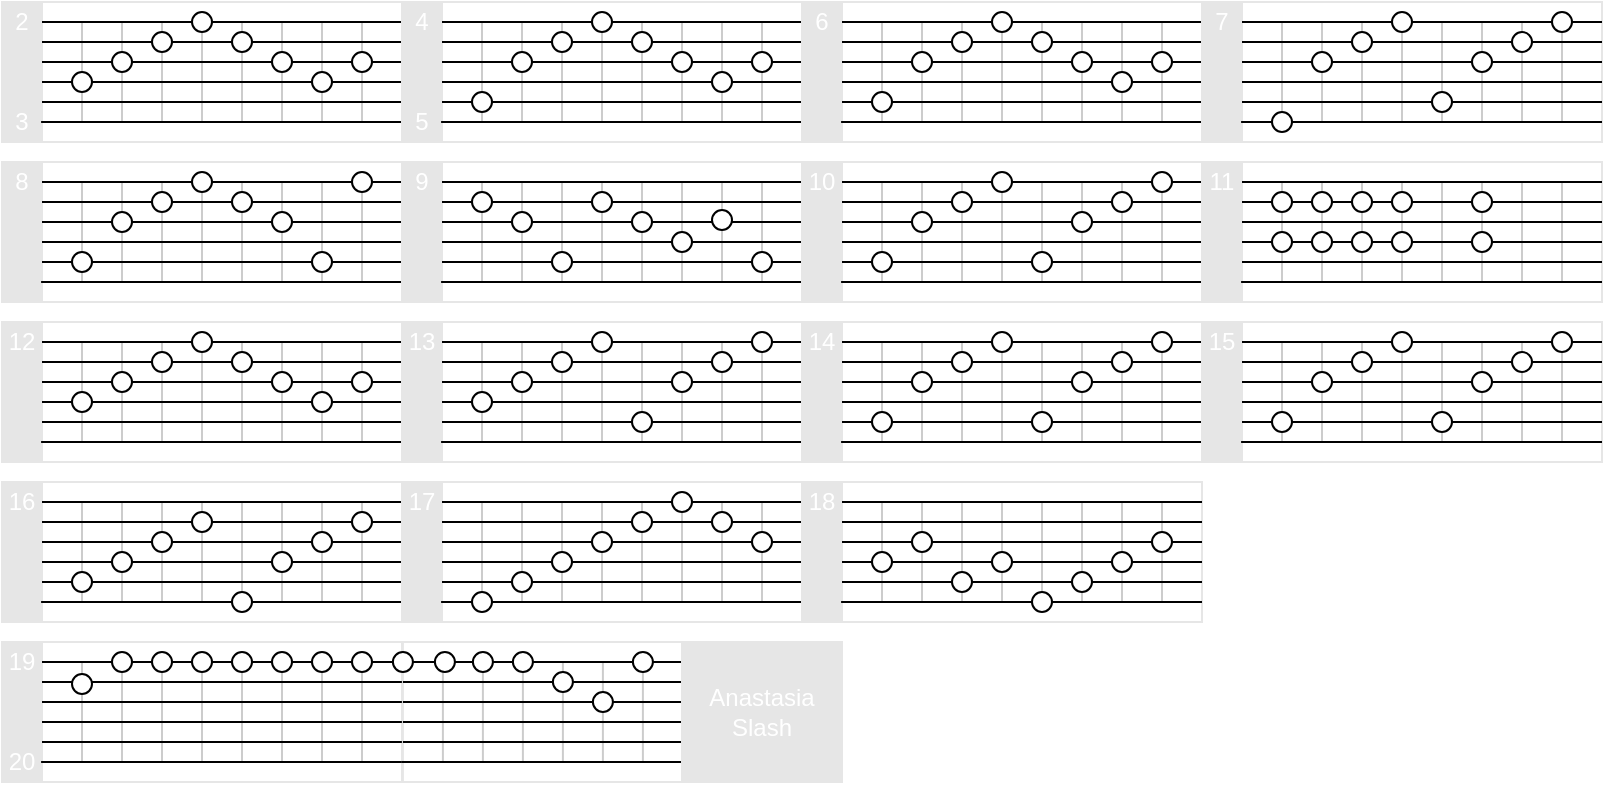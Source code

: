 <mxfile version="17.4.0" type="github">
  <diagram id="_GBPP5-PmPfEFQqiKfam" name="Page-1">
    <mxGraphModel dx="1354" dy="761" grid="1" gridSize="10" guides="1" tooltips="1" connect="1" arrows="1" fold="1" page="1" pageScale="1" pageWidth="1169" pageHeight="827" background="none" math="0" shadow="0">
      <root>
        <mxCell id="0" />
        <mxCell id="1" parent="0" />
        <mxCell id="doQYq3akADXhrJh_Z-OA-563" value="" style="group" vertex="1" connectable="0" parent="1">
          <mxGeometry x="20" y="40" width="800" height="310" as="geometry" />
        </mxCell>
        <mxCell id="doQYq3akADXhrJh_Z-OA-54" value="" style="group" vertex="1" connectable="0" parent="doQYq3akADXhrJh_Z-OA-563">
          <mxGeometry width="200" height="70" as="geometry" />
        </mxCell>
        <mxCell id="doQYq3akADXhrJh_Z-OA-33" value="" style="rounded=0;whiteSpace=wrap;html=1;gradientColor=none;fillColor=default;strokeColor=#E6E6E6;" vertex="1" parent="doQYq3akADXhrJh_Z-OA-54">
          <mxGeometry x="20" width="180" height="70" as="geometry" />
        </mxCell>
        <mxCell id="doQYq3akADXhrJh_Z-OA-26" value="" style="endArrow=none;html=1;rounded=0;fillColor=#eeeeee;strokeColor=#CCCCCC;" edge="1" parent="doQYq3akADXhrJh_Z-OA-54">
          <mxGeometry width="50" height="50" relative="1" as="geometry">
            <mxPoint x="60" y="60" as="sourcePoint" />
            <mxPoint x="60" y="10" as="targetPoint" />
          </mxGeometry>
        </mxCell>
        <mxCell id="doQYq3akADXhrJh_Z-OA-27" value="" style="endArrow=none;html=1;rounded=0;strokeColor=#CCCCCC;" edge="1" parent="doQYq3akADXhrJh_Z-OA-54">
          <mxGeometry width="50" height="50" relative="1" as="geometry">
            <mxPoint x="80" y="60" as="sourcePoint" />
            <mxPoint x="80" y="10" as="targetPoint" />
          </mxGeometry>
        </mxCell>
        <mxCell id="doQYq3akADXhrJh_Z-OA-28" value="" style="endArrow=none;html=1;rounded=0;strokeColor=#CCCCCC;" edge="1" parent="doQYq3akADXhrJh_Z-OA-54">
          <mxGeometry width="50" height="50" relative="1" as="geometry">
            <mxPoint x="100" y="60" as="sourcePoint" />
            <mxPoint x="100" y="10" as="targetPoint" />
          </mxGeometry>
        </mxCell>
        <mxCell id="doQYq3akADXhrJh_Z-OA-29" value="" style="endArrow=none;html=1;rounded=0;strokeColor=#CCCCCC;" edge="1" parent="doQYq3akADXhrJh_Z-OA-54">
          <mxGeometry width="50" height="50" relative="1" as="geometry">
            <mxPoint x="120" y="60" as="sourcePoint" />
            <mxPoint x="120" y="10" as="targetPoint" />
          </mxGeometry>
        </mxCell>
        <mxCell id="doQYq3akADXhrJh_Z-OA-30" value="" style="endArrow=none;html=1;rounded=0;strokeColor=#CCCCCC;" edge="1" parent="doQYq3akADXhrJh_Z-OA-54">
          <mxGeometry width="50" height="50" relative="1" as="geometry">
            <mxPoint x="140" y="60" as="sourcePoint" />
            <mxPoint x="140" y="10" as="targetPoint" />
          </mxGeometry>
        </mxCell>
        <mxCell id="doQYq3akADXhrJh_Z-OA-31" value="" style="endArrow=none;html=1;rounded=0;strokeColor=#CCCCCC;" edge="1" parent="doQYq3akADXhrJh_Z-OA-54">
          <mxGeometry width="50" height="50" relative="1" as="geometry">
            <mxPoint x="160" y="60" as="sourcePoint" />
            <mxPoint x="160" y="10" as="targetPoint" />
          </mxGeometry>
        </mxCell>
        <mxCell id="doQYq3akADXhrJh_Z-OA-32" value="" style="endArrow=none;html=1;rounded=0;strokeColor=#CCCCCC;" edge="1" parent="doQYq3akADXhrJh_Z-OA-54">
          <mxGeometry width="50" height="50" relative="1" as="geometry">
            <mxPoint x="180" y="60" as="sourcePoint" />
            <mxPoint x="180" y="10" as="targetPoint" />
          </mxGeometry>
        </mxCell>
        <mxCell id="doQYq3akADXhrJh_Z-OA-34" value="" style="rounded=0;whiteSpace=wrap;html=1;strokeColor=#E6E6E6;fillColor=#E6E6E6;gradientColor=none;" vertex="1" parent="doQYq3akADXhrJh_Z-OA-54">
          <mxGeometry width="20" height="70" as="geometry" />
        </mxCell>
        <mxCell id="doQYq3akADXhrJh_Z-OA-25" value="" style="endArrow=none;html=1;rounded=0;strokeColor=#CCCCCC;" edge="1" parent="doQYq3akADXhrJh_Z-OA-54">
          <mxGeometry width="50" height="50" relative="1" as="geometry">
            <mxPoint x="40" y="60" as="sourcePoint" />
            <mxPoint x="40" y="10" as="targetPoint" />
          </mxGeometry>
        </mxCell>
        <mxCell id="doQYq3akADXhrJh_Z-OA-5" value="" style="endArrow=none;html=1;rounded=0;exitX=-0.003;exitY=0.149;exitDx=0;exitDy=0;exitPerimeter=0;" edge="1" parent="doQYq3akADXhrJh_Z-OA-54">
          <mxGeometry width="50" height="50" relative="1" as="geometry">
            <mxPoint x="20.0" y="10.0" as="sourcePoint" />
            <mxPoint x="200" y="10" as="targetPoint" />
          </mxGeometry>
        </mxCell>
        <mxCell id="doQYq3akADXhrJh_Z-OA-8" value="" style="endArrow=none;html=1;rounded=0;" edge="1" parent="doQYq3akADXhrJh_Z-OA-54">
          <mxGeometry width="50" height="50" relative="1" as="geometry">
            <mxPoint x="20" y="20" as="sourcePoint" />
            <mxPoint x="200" y="20" as="targetPoint" />
          </mxGeometry>
        </mxCell>
        <mxCell id="doQYq3akADXhrJh_Z-OA-6" value="" style="endArrow=none;html=1;rounded=0;exitX=0;exitY=0.447;exitDx=0;exitDy=0;exitPerimeter=0;" edge="1" parent="doQYq3akADXhrJh_Z-OA-54">
          <mxGeometry width="50" height="50" relative="1" as="geometry">
            <mxPoint x="20" y="30.0" as="sourcePoint" />
            <mxPoint x="200" y="30" as="targetPoint" />
          </mxGeometry>
        </mxCell>
        <mxCell id="doQYq3akADXhrJh_Z-OA-2" value="" style="endArrow=none;html=1;rounded=0;exitX=0;exitY=0.597;exitDx=0;exitDy=0;exitPerimeter=0;" edge="1" parent="doQYq3akADXhrJh_Z-OA-54">
          <mxGeometry width="50" height="50" relative="1" as="geometry">
            <mxPoint x="20" y="40.0" as="sourcePoint" />
            <mxPoint x="200" y="40" as="targetPoint" />
          </mxGeometry>
        </mxCell>
        <mxCell id="doQYq3akADXhrJh_Z-OA-7" value="" style="endArrow=none;html=1;rounded=0;exitX=0;exitY=0.75;exitDx=0;exitDy=0;" edge="1" parent="doQYq3akADXhrJh_Z-OA-54">
          <mxGeometry width="50" height="50" relative="1" as="geometry">
            <mxPoint x="20" y="50" as="sourcePoint" />
            <mxPoint x="200" y="50" as="targetPoint" />
          </mxGeometry>
        </mxCell>
        <mxCell id="doQYq3akADXhrJh_Z-OA-21" value="" style="endArrow=none;html=1;rounded=0;entryX=-0.003;entryY=0.895;entryDx=0;entryDy=0;entryPerimeter=0;" edge="1" parent="doQYq3akADXhrJh_Z-OA-54">
          <mxGeometry width="50" height="50" relative="1" as="geometry">
            <mxPoint x="200" y="60" as="sourcePoint" />
            <mxPoint x="19.55" y="60" as="targetPoint" />
          </mxGeometry>
        </mxCell>
        <mxCell id="doQYq3akADXhrJh_Z-OA-55" value="" style="ellipse;whiteSpace=wrap;html=1;aspect=fixed;strokeColor=#000000;fillColor=#FFFFFF;gradientColor=none;" vertex="1" parent="doQYq3akADXhrJh_Z-OA-54">
          <mxGeometry x="35" y="35" width="10" height="10" as="geometry" />
        </mxCell>
        <mxCell id="doQYq3akADXhrJh_Z-OA-75" value="" style="ellipse;whiteSpace=wrap;html=1;aspect=fixed;strokeColor=#000000;fillColor=#FFFFFF;gradientColor=none;" vertex="1" parent="doQYq3akADXhrJh_Z-OA-54">
          <mxGeometry x="55" y="25" width="10" height="10" as="geometry" />
        </mxCell>
        <mxCell id="doQYq3akADXhrJh_Z-OA-76" value="" style="ellipse;whiteSpace=wrap;html=1;aspect=fixed;strokeColor=#000000;fillColor=#FFFFFF;gradientColor=none;" vertex="1" parent="doQYq3akADXhrJh_Z-OA-54">
          <mxGeometry x="75" y="15" width="10" height="10" as="geometry" />
        </mxCell>
        <mxCell id="doQYq3akADXhrJh_Z-OA-79" value="" style="ellipse;whiteSpace=wrap;html=1;aspect=fixed;strokeColor=#000000;fillColor=#FFFFFF;gradientColor=none;" vertex="1" parent="doQYq3akADXhrJh_Z-OA-54">
          <mxGeometry x="95" y="5" width="10" height="10" as="geometry" />
        </mxCell>
        <mxCell id="doQYq3akADXhrJh_Z-OA-101" value="" style="ellipse;whiteSpace=wrap;html=1;aspect=fixed;strokeColor=#000000;fillColor=#FFFFFF;gradientColor=none;" vertex="1" parent="doQYq3akADXhrJh_Z-OA-54">
          <mxGeometry x="115" y="15" width="10" height="10" as="geometry" />
        </mxCell>
        <mxCell id="doQYq3akADXhrJh_Z-OA-102" value="" style="ellipse;whiteSpace=wrap;html=1;aspect=fixed;strokeColor=#000000;fillColor=#FFFFFF;gradientColor=none;" vertex="1" parent="doQYq3akADXhrJh_Z-OA-54">
          <mxGeometry x="135" y="25" width="10" height="10" as="geometry" />
        </mxCell>
        <mxCell id="doQYq3akADXhrJh_Z-OA-103" value="" style="ellipse;whiteSpace=wrap;html=1;aspect=fixed;strokeColor=#000000;fillColor=#FFFFFF;gradientColor=none;" vertex="1" parent="doQYq3akADXhrJh_Z-OA-54">
          <mxGeometry x="155" y="35" width="10" height="10" as="geometry" />
        </mxCell>
        <mxCell id="doQYq3akADXhrJh_Z-OA-104" value="" style="ellipse;whiteSpace=wrap;html=1;aspect=fixed;strokeColor=#000000;fillColor=#FFFFFF;gradientColor=none;" vertex="1" parent="doQYq3akADXhrJh_Z-OA-54">
          <mxGeometry x="175" y="25" width="10" height="10" as="geometry" />
        </mxCell>
        <mxCell id="doQYq3akADXhrJh_Z-OA-619" value="2" style="text;html=1;strokeColor=none;fillColor=none;align=center;verticalAlign=middle;whiteSpace=wrap;rounded=0;fontColor=#FFFFFF;" vertex="1" parent="doQYq3akADXhrJh_Z-OA-54">
          <mxGeometry x="5" y="5" width="10" height="10" as="geometry" />
        </mxCell>
        <mxCell id="doQYq3akADXhrJh_Z-OA-1024" value="&lt;font color=&quot;#ffffff&quot;&gt;3&lt;/font&gt;" style="text;html=1;strokeColor=none;fillColor=none;align=center;verticalAlign=middle;whiteSpace=wrap;rounded=0;fontColor=#666666;" vertex="1" parent="doQYq3akADXhrJh_Z-OA-54">
          <mxGeometry x="5" y="55" width="10" height="10" as="geometry" />
        </mxCell>
        <mxCell id="doQYq3akADXhrJh_Z-OA-111" value="" style="group" vertex="1" connectable="0" parent="doQYq3akADXhrJh_Z-OA-563">
          <mxGeometry x="200" width="200" height="70" as="geometry" />
        </mxCell>
        <mxCell id="doQYq3akADXhrJh_Z-OA-112" value="" style="rounded=0;whiteSpace=wrap;html=1;gradientColor=none;fillColor=default;strokeColor=#E6E6E6;" vertex="1" parent="doQYq3akADXhrJh_Z-OA-111">
          <mxGeometry x="20" width="180" height="70" as="geometry" />
        </mxCell>
        <mxCell id="doQYq3akADXhrJh_Z-OA-113" value="" style="endArrow=none;html=1;rounded=0;fillColor=#eeeeee;strokeColor=#CCCCCC;" edge="1" parent="doQYq3akADXhrJh_Z-OA-111">
          <mxGeometry width="50" height="50" relative="1" as="geometry">
            <mxPoint x="60" y="60" as="sourcePoint" />
            <mxPoint x="60" y="10" as="targetPoint" />
          </mxGeometry>
        </mxCell>
        <mxCell id="doQYq3akADXhrJh_Z-OA-114" value="" style="endArrow=none;html=1;rounded=0;strokeColor=#CCCCCC;" edge="1" parent="doQYq3akADXhrJh_Z-OA-111">
          <mxGeometry width="50" height="50" relative="1" as="geometry">
            <mxPoint x="80" y="60" as="sourcePoint" />
            <mxPoint x="80" y="10" as="targetPoint" />
          </mxGeometry>
        </mxCell>
        <mxCell id="doQYq3akADXhrJh_Z-OA-115" value="" style="endArrow=none;html=1;rounded=0;strokeColor=#CCCCCC;" edge="1" parent="doQYq3akADXhrJh_Z-OA-111">
          <mxGeometry width="50" height="50" relative="1" as="geometry">
            <mxPoint x="100" y="60" as="sourcePoint" />
            <mxPoint x="100" y="10" as="targetPoint" />
          </mxGeometry>
        </mxCell>
        <mxCell id="doQYq3akADXhrJh_Z-OA-116" value="" style="endArrow=none;html=1;rounded=0;strokeColor=#CCCCCC;" edge="1" parent="doQYq3akADXhrJh_Z-OA-111">
          <mxGeometry width="50" height="50" relative="1" as="geometry">
            <mxPoint x="120" y="60" as="sourcePoint" />
            <mxPoint x="120" y="10" as="targetPoint" />
          </mxGeometry>
        </mxCell>
        <mxCell id="doQYq3akADXhrJh_Z-OA-117" value="" style="endArrow=none;html=1;rounded=0;strokeColor=#CCCCCC;" edge="1" parent="doQYq3akADXhrJh_Z-OA-111">
          <mxGeometry width="50" height="50" relative="1" as="geometry">
            <mxPoint x="140" y="60" as="sourcePoint" />
            <mxPoint x="140" y="10" as="targetPoint" />
          </mxGeometry>
        </mxCell>
        <mxCell id="doQYq3akADXhrJh_Z-OA-118" value="" style="endArrow=none;html=1;rounded=0;strokeColor=#CCCCCC;" edge="1" parent="doQYq3akADXhrJh_Z-OA-111">
          <mxGeometry width="50" height="50" relative="1" as="geometry">
            <mxPoint x="160" y="60" as="sourcePoint" />
            <mxPoint x="160" y="10" as="targetPoint" />
          </mxGeometry>
        </mxCell>
        <mxCell id="doQYq3akADXhrJh_Z-OA-119" value="" style="endArrow=none;html=1;rounded=0;strokeColor=#CCCCCC;" edge="1" parent="doQYq3akADXhrJh_Z-OA-111">
          <mxGeometry width="50" height="50" relative="1" as="geometry">
            <mxPoint x="180" y="60" as="sourcePoint" />
            <mxPoint x="180" y="10" as="targetPoint" />
          </mxGeometry>
        </mxCell>
        <mxCell id="doQYq3akADXhrJh_Z-OA-120" value="" style="rounded=0;whiteSpace=wrap;html=1;strokeColor=#E6E6E6;fillColor=#E6E6E6;gradientColor=none;" vertex="1" parent="doQYq3akADXhrJh_Z-OA-111">
          <mxGeometry width="20" height="70" as="geometry" />
        </mxCell>
        <mxCell id="doQYq3akADXhrJh_Z-OA-121" value="" style="endArrow=none;html=1;rounded=0;strokeColor=#CCCCCC;" edge="1" parent="doQYq3akADXhrJh_Z-OA-111">
          <mxGeometry width="50" height="50" relative="1" as="geometry">
            <mxPoint x="40" y="60" as="sourcePoint" />
            <mxPoint x="40" y="10" as="targetPoint" />
          </mxGeometry>
        </mxCell>
        <mxCell id="doQYq3akADXhrJh_Z-OA-122" value="" style="endArrow=none;html=1;rounded=0;exitX=-0.003;exitY=0.149;exitDx=0;exitDy=0;exitPerimeter=0;" edge="1" parent="doQYq3akADXhrJh_Z-OA-111">
          <mxGeometry width="50" height="50" relative="1" as="geometry">
            <mxPoint x="20.0" y="10.0" as="sourcePoint" />
            <mxPoint x="200" y="10" as="targetPoint" />
          </mxGeometry>
        </mxCell>
        <mxCell id="doQYq3akADXhrJh_Z-OA-123" value="" style="endArrow=none;html=1;rounded=0;" edge="1" parent="doQYq3akADXhrJh_Z-OA-111">
          <mxGeometry width="50" height="50" relative="1" as="geometry">
            <mxPoint x="20" y="20" as="sourcePoint" />
            <mxPoint x="200" y="20" as="targetPoint" />
          </mxGeometry>
        </mxCell>
        <mxCell id="doQYq3akADXhrJh_Z-OA-124" value="" style="endArrow=none;html=1;rounded=0;exitX=0;exitY=0.447;exitDx=0;exitDy=0;exitPerimeter=0;" edge="1" parent="doQYq3akADXhrJh_Z-OA-111">
          <mxGeometry width="50" height="50" relative="1" as="geometry">
            <mxPoint x="20" y="30.0" as="sourcePoint" />
            <mxPoint x="200" y="30" as="targetPoint" />
          </mxGeometry>
        </mxCell>
        <mxCell id="doQYq3akADXhrJh_Z-OA-125" value="" style="endArrow=none;html=1;rounded=0;exitX=0;exitY=0.597;exitDx=0;exitDy=0;exitPerimeter=0;" edge="1" parent="doQYq3akADXhrJh_Z-OA-111">
          <mxGeometry width="50" height="50" relative="1" as="geometry">
            <mxPoint x="20" y="40.0" as="sourcePoint" />
            <mxPoint x="200" y="40" as="targetPoint" />
          </mxGeometry>
        </mxCell>
        <mxCell id="doQYq3akADXhrJh_Z-OA-126" value="" style="endArrow=none;html=1;rounded=0;exitX=0;exitY=0.75;exitDx=0;exitDy=0;" edge="1" parent="doQYq3akADXhrJh_Z-OA-111">
          <mxGeometry width="50" height="50" relative="1" as="geometry">
            <mxPoint x="20" y="50" as="sourcePoint" />
            <mxPoint x="200" y="50" as="targetPoint" />
          </mxGeometry>
        </mxCell>
        <mxCell id="doQYq3akADXhrJh_Z-OA-127" value="" style="endArrow=none;html=1;rounded=0;entryX=-0.003;entryY=0.895;entryDx=0;entryDy=0;entryPerimeter=0;" edge="1" parent="doQYq3akADXhrJh_Z-OA-111">
          <mxGeometry width="50" height="50" relative="1" as="geometry">
            <mxPoint x="200" y="60" as="sourcePoint" />
            <mxPoint x="19.55" y="60" as="targetPoint" />
          </mxGeometry>
        </mxCell>
        <mxCell id="doQYq3akADXhrJh_Z-OA-128" value="" style="ellipse;whiteSpace=wrap;html=1;aspect=fixed;strokeColor=#000000;fillColor=#FFFFFF;gradientColor=none;" vertex="1" parent="doQYq3akADXhrJh_Z-OA-111">
          <mxGeometry x="35" y="45" width="10" height="10" as="geometry" />
        </mxCell>
        <mxCell id="doQYq3akADXhrJh_Z-OA-129" value="" style="ellipse;whiteSpace=wrap;html=1;aspect=fixed;strokeColor=#000000;fillColor=#FFFFFF;gradientColor=none;" vertex="1" parent="doQYq3akADXhrJh_Z-OA-111">
          <mxGeometry x="55" y="25" width="10" height="10" as="geometry" />
        </mxCell>
        <mxCell id="doQYq3akADXhrJh_Z-OA-130" value="" style="ellipse;whiteSpace=wrap;html=1;aspect=fixed;strokeColor=#000000;fillColor=#FFFFFF;gradientColor=none;" vertex="1" parent="doQYq3akADXhrJh_Z-OA-111">
          <mxGeometry x="75" y="15" width="10" height="10" as="geometry" />
        </mxCell>
        <mxCell id="doQYq3akADXhrJh_Z-OA-131" value="" style="ellipse;whiteSpace=wrap;html=1;aspect=fixed;strokeColor=#000000;fillColor=#FFFFFF;gradientColor=none;" vertex="1" parent="doQYq3akADXhrJh_Z-OA-111">
          <mxGeometry x="95" y="5" width="10" height="10" as="geometry" />
        </mxCell>
        <mxCell id="doQYq3akADXhrJh_Z-OA-132" value="" style="ellipse;whiteSpace=wrap;html=1;aspect=fixed;strokeColor=#000000;fillColor=#FFFFFF;gradientColor=none;" vertex="1" parent="doQYq3akADXhrJh_Z-OA-111">
          <mxGeometry x="115" y="15" width="10" height="10" as="geometry" />
        </mxCell>
        <mxCell id="doQYq3akADXhrJh_Z-OA-133" value="" style="ellipse;whiteSpace=wrap;html=1;aspect=fixed;strokeColor=#000000;fillColor=#FFFFFF;gradientColor=none;" vertex="1" parent="doQYq3akADXhrJh_Z-OA-111">
          <mxGeometry x="135" y="25" width="10" height="10" as="geometry" />
        </mxCell>
        <mxCell id="doQYq3akADXhrJh_Z-OA-134" value="" style="ellipse;whiteSpace=wrap;html=1;aspect=fixed;strokeColor=#000000;fillColor=#FFFFFF;gradientColor=none;" vertex="1" parent="doQYq3akADXhrJh_Z-OA-111">
          <mxGeometry x="155" y="35" width="10" height="10" as="geometry" />
        </mxCell>
        <mxCell id="doQYq3akADXhrJh_Z-OA-135" value="" style="ellipse;whiteSpace=wrap;html=1;aspect=fixed;strokeColor=#000000;fillColor=#FFFFFF;gradientColor=none;" vertex="1" parent="doQYq3akADXhrJh_Z-OA-111">
          <mxGeometry x="175" y="25" width="10" height="10" as="geometry" />
        </mxCell>
        <mxCell id="doQYq3akADXhrJh_Z-OA-1025" value="4" style="text;html=1;strokeColor=none;fillColor=none;align=center;verticalAlign=middle;whiteSpace=wrap;rounded=0;fontColor=#FFFFFF;" vertex="1" parent="doQYq3akADXhrJh_Z-OA-111">
          <mxGeometry x="5" y="5" width="10" height="10" as="geometry" />
        </mxCell>
        <mxCell id="doQYq3akADXhrJh_Z-OA-1026" value="5" style="text;html=1;strokeColor=none;fillColor=none;align=center;verticalAlign=middle;whiteSpace=wrap;rounded=0;fontColor=#FFFFFF;" vertex="1" parent="doQYq3akADXhrJh_Z-OA-111">
          <mxGeometry x="5" y="55" width="10" height="10" as="geometry" />
        </mxCell>
        <mxCell id="doQYq3akADXhrJh_Z-OA-182" value="" style="group" vertex="1" connectable="0" parent="doQYq3akADXhrJh_Z-OA-563">
          <mxGeometry x="400" width="200" height="70" as="geometry" />
        </mxCell>
        <mxCell id="doQYq3akADXhrJh_Z-OA-183" value="" style="rounded=0;whiteSpace=wrap;html=1;gradientColor=none;fillColor=default;strokeColor=#E6E6E6;" vertex="1" parent="doQYq3akADXhrJh_Z-OA-182">
          <mxGeometry x="20" width="180" height="70" as="geometry" />
        </mxCell>
        <mxCell id="doQYq3akADXhrJh_Z-OA-184" value="" style="endArrow=none;html=1;rounded=0;fillColor=#eeeeee;strokeColor=#CCCCCC;" edge="1" parent="doQYq3akADXhrJh_Z-OA-182">
          <mxGeometry width="50" height="50" relative="1" as="geometry">
            <mxPoint x="60" y="60" as="sourcePoint" />
            <mxPoint x="60" y="10" as="targetPoint" />
          </mxGeometry>
        </mxCell>
        <mxCell id="doQYq3akADXhrJh_Z-OA-185" value="" style="endArrow=none;html=1;rounded=0;strokeColor=#CCCCCC;" edge="1" parent="doQYq3akADXhrJh_Z-OA-182">
          <mxGeometry width="50" height="50" relative="1" as="geometry">
            <mxPoint x="80" y="60" as="sourcePoint" />
            <mxPoint x="80" y="10" as="targetPoint" />
          </mxGeometry>
        </mxCell>
        <mxCell id="doQYq3akADXhrJh_Z-OA-186" value="" style="endArrow=none;html=1;rounded=0;strokeColor=#CCCCCC;" edge="1" parent="doQYq3akADXhrJh_Z-OA-182">
          <mxGeometry width="50" height="50" relative="1" as="geometry">
            <mxPoint x="100" y="60" as="sourcePoint" />
            <mxPoint x="100" y="10" as="targetPoint" />
          </mxGeometry>
        </mxCell>
        <mxCell id="doQYq3akADXhrJh_Z-OA-187" value="" style="endArrow=none;html=1;rounded=0;strokeColor=#CCCCCC;" edge="1" parent="doQYq3akADXhrJh_Z-OA-182">
          <mxGeometry width="50" height="50" relative="1" as="geometry">
            <mxPoint x="120" y="60" as="sourcePoint" />
            <mxPoint x="120" y="10" as="targetPoint" />
          </mxGeometry>
        </mxCell>
        <mxCell id="doQYq3akADXhrJh_Z-OA-188" value="" style="endArrow=none;html=1;rounded=0;strokeColor=#CCCCCC;" edge="1" parent="doQYq3akADXhrJh_Z-OA-182">
          <mxGeometry width="50" height="50" relative="1" as="geometry">
            <mxPoint x="140" y="60" as="sourcePoint" />
            <mxPoint x="140" y="10" as="targetPoint" />
          </mxGeometry>
        </mxCell>
        <mxCell id="doQYq3akADXhrJh_Z-OA-189" value="" style="endArrow=none;html=1;rounded=0;strokeColor=#CCCCCC;" edge="1" parent="doQYq3akADXhrJh_Z-OA-182">
          <mxGeometry width="50" height="50" relative="1" as="geometry">
            <mxPoint x="160" y="60" as="sourcePoint" />
            <mxPoint x="160" y="10" as="targetPoint" />
          </mxGeometry>
        </mxCell>
        <mxCell id="doQYq3akADXhrJh_Z-OA-190" value="" style="endArrow=none;html=1;rounded=0;strokeColor=#CCCCCC;" edge="1" parent="doQYq3akADXhrJh_Z-OA-182">
          <mxGeometry width="50" height="50" relative="1" as="geometry">
            <mxPoint x="180" y="60" as="sourcePoint" />
            <mxPoint x="180" y="10" as="targetPoint" />
          </mxGeometry>
        </mxCell>
        <mxCell id="doQYq3akADXhrJh_Z-OA-191" value="" style="rounded=0;whiteSpace=wrap;html=1;strokeColor=#E6E6E6;fillColor=#E6E6E6;gradientColor=none;" vertex="1" parent="doQYq3akADXhrJh_Z-OA-182">
          <mxGeometry width="20" height="70" as="geometry" />
        </mxCell>
        <mxCell id="doQYq3akADXhrJh_Z-OA-192" value="" style="endArrow=none;html=1;rounded=0;strokeColor=#CCCCCC;" edge="1" parent="doQYq3akADXhrJh_Z-OA-182">
          <mxGeometry width="50" height="50" relative="1" as="geometry">
            <mxPoint x="40" y="60" as="sourcePoint" />
            <mxPoint x="40" y="10" as="targetPoint" />
          </mxGeometry>
        </mxCell>
        <mxCell id="doQYq3akADXhrJh_Z-OA-193" value="" style="endArrow=none;html=1;rounded=0;exitX=-0.003;exitY=0.149;exitDx=0;exitDy=0;exitPerimeter=0;" edge="1" parent="doQYq3akADXhrJh_Z-OA-182">
          <mxGeometry width="50" height="50" relative="1" as="geometry">
            <mxPoint x="20.0" y="10.0" as="sourcePoint" />
            <mxPoint x="200" y="10" as="targetPoint" />
          </mxGeometry>
        </mxCell>
        <mxCell id="doQYq3akADXhrJh_Z-OA-194" value="" style="endArrow=none;html=1;rounded=0;" edge="1" parent="doQYq3akADXhrJh_Z-OA-182">
          <mxGeometry width="50" height="50" relative="1" as="geometry">
            <mxPoint x="20" y="20" as="sourcePoint" />
            <mxPoint x="200" y="20" as="targetPoint" />
          </mxGeometry>
        </mxCell>
        <mxCell id="doQYq3akADXhrJh_Z-OA-195" value="" style="endArrow=none;html=1;rounded=0;exitX=0;exitY=0.447;exitDx=0;exitDy=0;exitPerimeter=0;" edge="1" parent="doQYq3akADXhrJh_Z-OA-182">
          <mxGeometry width="50" height="50" relative="1" as="geometry">
            <mxPoint x="20" y="30.0" as="sourcePoint" />
            <mxPoint x="200" y="30" as="targetPoint" />
          </mxGeometry>
        </mxCell>
        <mxCell id="doQYq3akADXhrJh_Z-OA-196" value="" style="endArrow=none;html=1;rounded=0;exitX=0;exitY=0.597;exitDx=0;exitDy=0;exitPerimeter=0;" edge="1" parent="doQYq3akADXhrJh_Z-OA-182">
          <mxGeometry width="50" height="50" relative="1" as="geometry">
            <mxPoint x="20" y="40.0" as="sourcePoint" />
            <mxPoint x="200" y="40" as="targetPoint" />
          </mxGeometry>
        </mxCell>
        <mxCell id="doQYq3akADXhrJh_Z-OA-197" value="" style="endArrow=none;html=1;rounded=0;exitX=0;exitY=0.75;exitDx=0;exitDy=0;" edge="1" parent="doQYq3akADXhrJh_Z-OA-182">
          <mxGeometry width="50" height="50" relative="1" as="geometry">
            <mxPoint x="20" y="50" as="sourcePoint" />
            <mxPoint x="200" y="50" as="targetPoint" />
          </mxGeometry>
        </mxCell>
        <mxCell id="doQYq3akADXhrJh_Z-OA-198" value="" style="endArrow=none;html=1;rounded=0;entryX=-0.003;entryY=0.895;entryDx=0;entryDy=0;entryPerimeter=0;" edge="1" parent="doQYq3akADXhrJh_Z-OA-182">
          <mxGeometry width="50" height="50" relative="1" as="geometry">
            <mxPoint x="200" y="60" as="sourcePoint" />
            <mxPoint x="19.55" y="60" as="targetPoint" />
          </mxGeometry>
        </mxCell>
        <mxCell id="doQYq3akADXhrJh_Z-OA-199" value="" style="ellipse;whiteSpace=wrap;html=1;aspect=fixed;strokeColor=#000000;fillColor=#FFFFFF;gradientColor=none;" vertex="1" parent="doQYq3akADXhrJh_Z-OA-182">
          <mxGeometry x="35" y="45" width="10" height="10" as="geometry" />
        </mxCell>
        <mxCell id="doQYq3akADXhrJh_Z-OA-200" value="" style="ellipse;whiteSpace=wrap;html=1;aspect=fixed;strokeColor=#000000;fillColor=#FFFFFF;gradientColor=none;" vertex="1" parent="doQYq3akADXhrJh_Z-OA-182">
          <mxGeometry x="55" y="25" width="10" height="10" as="geometry" />
        </mxCell>
        <mxCell id="doQYq3akADXhrJh_Z-OA-201" value="" style="ellipse;whiteSpace=wrap;html=1;aspect=fixed;strokeColor=#000000;fillColor=#FFFFFF;gradientColor=none;" vertex="1" parent="doQYq3akADXhrJh_Z-OA-182">
          <mxGeometry x="75" y="15" width="10" height="10" as="geometry" />
        </mxCell>
        <mxCell id="doQYq3akADXhrJh_Z-OA-202" value="" style="ellipse;whiteSpace=wrap;html=1;aspect=fixed;strokeColor=#000000;fillColor=#FFFFFF;gradientColor=none;" vertex="1" parent="doQYq3akADXhrJh_Z-OA-182">
          <mxGeometry x="95" y="5" width="10" height="10" as="geometry" />
        </mxCell>
        <mxCell id="doQYq3akADXhrJh_Z-OA-203" value="" style="ellipse;whiteSpace=wrap;html=1;aspect=fixed;strokeColor=#000000;fillColor=#FFFFFF;gradientColor=none;" vertex="1" parent="doQYq3akADXhrJh_Z-OA-182">
          <mxGeometry x="115" y="15" width="10" height="10" as="geometry" />
        </mxCell>
        <mxCell id="doQYq3akADXhrJh_Z-OA-204" value="" style="ellipse;whiteSpace=wrap;html=1;aspect=fixed;strokeColor=#000000;fillColor=#FFFFFF;gradientColor=none;" vertex="1" parent="doQYq3akADXhrJh_Z-OA-182">
          <mxGeometry x="135" y="25" width="10" height="10" as="geometry" />
        </mxCell>
        <mxCell id="doQYq3akADXhrJh_Z-OA-205" value="" style="ellipse;whiteSpace=wrap;html=1;aspect=fixed;strokeColor=#000000;fillColor=#FFFFFF;gradientColor=none;" vertex="1" parent="doQYq3akADXhrJh_Z-OA-182">
          <mxGeometry x="155" y="35" width="10" height="10" as="geometry" />
        </mxCell>
        <mxCell id="doQYq3akADXhrJh_Z-OA-206" value="" style="ellipse;whiteSpace=wrap;html=1;aspect=fixed;strokeColor=#000000;fillColor=#FFFFFF;gradientColor=none;" vertex="1" parent="doQYq3akADXhrJh_Z-OA-182">
          <mxGeometry x="175" y="25" width="10" height="10" as="geometry" />
        </mxCell>
        <mxCell id="doQYq3akADXhrJh_Z-OA-1027" value="6" style="text;html=1;strokeColor=none;fillColor=none;align=center;verticalAlign=middle;whiteSpace=wrap;rounded=0;fontColor=#FFFFFF;" vertex="1" parent="doQYq3akADXhrJh_Z-OA-182">
          <mxGeometry x="5" y="5" width="10" height="10" as="geometry" />
        </mxCell>
        <mxCell id="doQYq3akADXhrJh_Z-OA-207" value="" style="group" vertex="1" connectable="0" parent="doQYq3akADXhrJh_Z-OA-563">
          <mxGeometry x="600" width="200" height="70" as="geometry" />
        </mxCell>
        <mxCell id="doQYq3akADXhrJh_Z-OA-208" value="" style="rounded=0;whiteSpace=wrap;html=1;gradientColor=none;fillColor=default;strokeColor=#E6E6E6;" vertex="1" parent="doQYq3akADXhrJh_Z-OA-207">
          <mxGeometry x="20" width="180" height="70" as="geometry" />
        </mxCell>
        <mxCell id="doQYq3akADXhrJh_Z-OA-209" value="" style="endArrow=none;html=1;rounded=0;fillColor=#eeeeee;strokeColor=#CCCCCC;" edge="1" parent="doQYq3akADXhrJh_Z-OA-207">
          <mxGeometry width="50" height="50" relative="1" as="geometry">
            <mxPoint x="60" y="60" as="sourcePoint" />
            <mxPoint x="60" y="10" as="targetPoint" />
          </mxGeometry>
        </mxCell>
        <mxCell id="doQYq3akADXhrJh_Z-OA-210" value="" style="endArrow=none;html=1;rounded=0;strokeColor=#CCCCCC;" edge="1" parent="doQYq3akADXhrJh_Z-OA-207">
          <mxGeometry width="50" height="50" relative="1" as="geometry">
            <mxPoint x="80" y="60" as="sourcePoint" />
            <mxPoint x="80" y="10" as="targetPoint" />
          </mxGeometry>
        </mxCell>
        <mxCell id="doQYq3akADXhrJh_Z-OA-211" value="" style="endArrow=none;html=1;rounded=0;strokeColor=#CCCCCC;" edge="1" parent="doQYq3akADXhrJh_Z-OA-207">
          <mxGeometry width="50" height="50" relative="1" as="geometry">
            <mxPoint x="100" y="60" as="sourcePoint" />
            <mxPoint x="100" y="10" as="targetPoint" />
          </mxGeometry>
        </mxCell>
        <mxCell id="doQYq3akADXhrJh_Z-OA-212" value="" style="endArrow=none;html=1;rounded=0;strokeColor=#CCCCCC;" edge="1" parent="doQYq3akADXhrJh_Z-OA-207">
          <mxGeometry width="50" height="50" relative="1" as="geometry">
            <mxPoint x="120" y="60" as="sourcePoint" />
            <mxPoint x="120" y="10" as="targetPoint" />
          </mxGeometry>
        </mxCell>
        <mxCell id="doQYq3akADXhrJh_Z-OA-213" value="" style="endArrow=none;html=1;rounded=0;strokeColor=#CCCCCC;" edge="1" parent="doQYq3akADXhrJh_Z-OA-207">
          <mxGeometry width="50" height="50" relative="1" as="geometry">
            <mxPoint x="140" y="60" as="sourcePoint" />
            <mxPoint x="140" y="10" as="targetPoint" />
          </mxGeometry>
        </mxCell>
        <mxCell id="doQYq3akADXhrJh_Z-OA-214" value="" style="endArrow=none;html=1;rounded=0;strokeColor=#CCCCCC;" edge="1" parent="doQYq3akADXhrJh_Z-OA-207">
          <mxGeometry width="50" height="50" relative="1" as="geometry">
            <mxPoint x="160" y="60" as="sourcePoint" />
            <mxPoint x="160" y="10" as="targetPoint" />
          </mxGeometry>
        </mxCell>
        <mxCell id="doQYq3akADXhrJh_Z-OA-215" value="" style="endArrow=none;html=1;rounded=0;strokeColor=#CCCCCC;" edge="1" parent="doQYq3akADXhrJh_Z-OA-207">
          <mxGeometry width="50" height="50" relative="1" as="geometry">
            <mxPoint x="180" y="60" as="sourcePoint" />
            <mxPoint x="180" y="10" as="targetPoint" />
          </mxGeometry>
        </mxCell>
        <mxCell id="doQYq3akADXhrJh_Z-OA-216" value="" style="rounded=0;whiteSpace=wrap;html=1;strokeColor=#E6E6E6;fillColor=#E6E6E6;gradientColor=none;" vertex="1" parent="doQYq3akADXhrJh_Z-OA-207">
          <mxGeometry width="20" height="70" as="geometry" />
        </mxCell>
        <mxCell id="doQYq3akADXhrJh_Z-OA-217" value="" style="endArrow=none;html=1;rounded=0;strokeColor=#CCCCCC;" edge="1" parent="doQYq3akADXhrJh_Z-OA-207">
          <mxGeometry width="50" height="50" relative="1" as="geometry">
            <mxPoint x="40" y="60" as="sourcePoint" />
            <mxPoint x="40" y="10" as="targetPoint" />
          </mxGeometry>
        </mxCell>
        <mxCell id="doQYq3akADXhrJh_Z-OA-218" value="" style="endArrow=none;html=1;rounded=0;exitX=-0.003;exitY=0.149;exitDx=0;exitDy=0;exitPerimeter=0;" edge="1" parent="doQYq3akADXhrJh_Z-OA-207">
          <mxGeometry width="50" height="50" relative="1" as="geometry">
            <mxPoint x="20.0" y="10.0" as="sourcePoint" />
            <mxPoint x="200" y="10" as="targetPoint" />
          </mxGeometry>
        </mxCell>
        <mxCell id="doQYq3akADXhrJh_Z-OA-219" value="" style="endArrow=none;html=1;rounded=0;" edge="1" parent="doQYq3akADXhrJh_Z-OA-207">
          <mxGeometry width="50" height="50" relative="1" as="geometry">
            <mxPoint x="20" y="20" as="sourcePoint" />
            <mxPoint x="200" y="20" as="targetPoint" />
          </mxGeometry>
        </mxCell>
        <mxCell id="doQYq3akADXhrJh_Z-OA-220" value="" style="endArrow=none;html=1;rounded=0;exitX=0;exitY=0.447;exitDx=0;exitDy=0;exitPerimeter=0;" edge="1" parent="doQYq3akADXhrJh_Z-OA-207">
          <mxGeometry width="50" height="50" relative="1" as="geometry">
            <mxPoint x="20" y="30.0" as="sourcePoint" />
            <mxPoint x="200" y="30" as="targetPoint" />
          </mxGeometry>
        </mxCell>
        <mxCell id="doQYq3akADXhrJh_Z-OA-221" value="" style="endArrow=none;html=1;rounded=0;exitX=0;exitY=0.597;exitDx=0;exitDy=0;exitPerimeter=0;" edge="1" parent="doQYq3akADXhrJh_Z-OA-207">
          <mxGeometry width="50" height="50" relative="1" as="geometry">
            <mxPoint x="20" y="40.0" as="sourcePoint" />
            <mxPoint x="200" y="40" as="targetPoint" />
          </mxGeometry>
        </mxCell>
        <mxCell id="doQYq3akADXhrJh_Z-OA-222" value="" style="endArrow=none;html=1;rounded=0;exitX=0;exitY=0.75;exitDx=0;exitDy=0;" edge="1" parent="doQYq3akADXhrJh_Z-OA-207">
          <mxGeometry width="50" height="50" relative="1" as="geometry">
            <mxPoint x="20" y="50" as="sourcePoint" />
            <mxPoint x="200" y="50" as="targetPoint" />
          </mxGeometry>
        </mxCell>
        <mxCell id="doQYq3akADXhrJh_Z-OA-223" value="" style="endArrow=none;html=1;rounded=0;entryX=-0.003;entryY=0.895;entryDx=0;entryDy=0;entryPerimeter=0;" edge="1" parent="doQYq3akADXhrJh_Z-OA-207">
          <mxGeometry width="50" height="50" relative="1" as="geometry">
            <mxPoint x="200" y="60" as="sourcePoint" />
            <mxPoint x="19.55" y="60" as="targetPoint" />
          </mxGeometry>
        </mxCell>
        <mxCell id="doQYq3akADXhrJh_Z-OA-224" value="" style="ellipse;whiteSpace=wrap;html=1;aspect=fixed;strokeColor=#000000;fillColor=#FFFFFF;gradientColor=none;" vertex="1" parent="doQYq3akADXhrJh_Z-OA-207">
          <mxGeometry x="35" y="55" width="10" height="10" as="geometry" />
        </mxCell>
        <mxCell id="doQYq3akADXhrJh_Z-OA-225" value="" style="ellipse;whiteSpace=wrap;html=1;aspect=fixed;strokeColor=#000000;fillColor=#FFFFFF;gradientColor=none;" vertex="1" parent="doQYq3akADXhrJh_Z-OA-207">
          <mxGeometry x="55" y="25" width="10" height="10" as="geometry" />
        </mxCell>
        <mxCell id="doQYq3akADXhrJh_Z-OA-226" value="" style="ellipse;whiteSpace=wrap;html=1;aspect=fixed;strokeColor=#000000;fillColor=#FFFFFF;gradientColor=none;" vertex="1" parent="doQYq3akADXhrJh_Z-OA-207">
          <mxGeometry x="75" y="15" width="10" height="10" as="geometry" />
        </mxCell>
        <mxCell id="doQYq3akADXhrJh_Z-OA-227" value="" style="ellipse;whiteSpace=wrap;html=1;aspect=fixed;strokeColor=#000000;fillColor=#FFFFFF;gradientColor=none;" vertex="1" parent="doQYq3akADXhrJh_Z-OA-207">
          <mxGeometry x="95" y="5" width="10" height="10" as="geometry" />
        </mxCell>
        <mxCell id="doQYq3akADXhrJh_Z-OA-228" value="" style="ellipse;whiteSpace=wrap;html=1;aspect=fixed;strokeColor=#000000;fillColor=#FFFFFF;gradientColor=none;" vertex="1" parent="doQYq3akADXhrJh_Z-OA-207">
          <mxGeometry x="115" y="45" width="10" height="10" as="geometry" />
        </mxCell>
        <mxCell id="doQYq3akADXhrJh_Z-OA-229" value="" style="ellipse;whiteSpace=wrap;html=1;aspect=fixed;strokeColor=#000000;fillColor=#FFFFFF;gradientColor=none;" vertex="1" parent="doQYq3akADXhrJh_Z-OA-207">
          <mxGeometry x="135" y="25" width="10" height="10" as="geometry" />
        </mxCell>
        <mxCell id="doQYq3akADXhrJh_Z-OA-230" value="" style="ellipse;whiteSpace=wrap;html=1;aspect=fixed;strokeColor=#000000;fillColor=#FFFFFF;gradientColor=none;" vertex="1" parent="doQYq3akADXhrJh_Z-OA-207">
          <mxGeometry x="155" y="15" width="10" height="10" as="geometry" />
        </mxCell>
        <mxCell id="doQYq3akADXhrJh_Z-OA-231" value="" style="ellipse;whiteSpace=wrap;html=1;aspect=fixed;strokeColor=#000000;fillColor=#FFFFFF;gradientColor=none;" vertex="1" parent="doQYq3akADXhrJh_Z-OA-207">
          <mxGeometry x="175" y="5" width="10" height="10" as="geometry" />
        </mxCell>
        <mxCell id="doQYq3akADXhrJh_Z-OA-1028" value="7" style="text;html=1;strokeColor=none;fillColor=none;align=center;verticalAlign=middle;whiteSpace=wrap;rounded=0;fontColor=#FFFFFF;" vertex="1" parent="doQYq3akADXhrJh_Z-OA-207">
          <mxGeometry x="5" y="5" width="10" height="10" as="geometry" />
        </mxCell>
        <mxCell id="doQYq3akADXhrJh_Z-OA-232" value="" style="group" vertex="1" connectable="0" parent="doQYq3akADXhrJh_Z-OA-563">
          <mxGeometry y="80" width="200" height="70" as="geometry" />
        </mxCell>
        <mxCell id="doQYq3akADXhrJh_Z-OA-233" value="" style="rounded=0;whiteSpace=wrap;html=1;gradientColor=none;fillColor=default;strokeColor=#E6E6E6;" vertex="1" parent="doQYq3akADXhrJh_Z-OA-232">
          <mxGeometry x="20" width="180" height="70" as="geometry" />
        </mxCell>
        <mxCell id="doQYq3akADXhrJh_Z-OA-234" value="" style="endArrow=none;html=1;rounded=0;fillColor=#eeeeee;strokeColor=#CCCCCC;" edge="1" parent="doQYq3akADXhrJh_Z-OA-232">
          <mxGeometry width="50" height="50" relative="1" as="geometry">
            <mxPoint x="60" y="60" as="sourcePoint" />
            <mxPoint x="60" y="10" as="targetPoint" />
          </mxGeometry>
        </mxCell>
        <mxCell id="doQYq3akADXhrJh_Z-OA-235" value="" style="endArrow=none;html=1;rounded=0;strokeColor=#CCCCCC;" edge="1" parent="doQYq3akADXhrJh_Z-OA-232">
          <mxGeometry width="50" height="50" relative="1" as="geometry">
            <mxPoint x="80" y="60" as="sourcePoint" />
            <mxPoint x="80" y="10" as="targetPoint" />
          </mxGeometry>
        </mxCell>
        <mxCell id="doQYq3akADXhrJh_Z-OA-236" value="" style="endArrow=none;html=1;rounded=0;strokeColor=#CCCCCC;" edge="1" parent="doQYq3akADXhrJh_Z-OA-232">
          <mxGeometry width="50" height="50" relative="1" as="geometry">
            <mxPoint x="100" y="60" as="sourcePoint" />
            <mxPoint x="100" y="10" as="targetPoint" />
          </mxGeometry>
        </mxCell>
        <mxCell id="doQYq3akADXhrJh_Z-OA-237" value="" style="endArrow=none;html=1;rounded=0;strokeColor=#CCCCCC;" edge="1" parent="doQYq3akADXhrJh_Z-OA-232">
          <mxGeometry width="50" height="50" relative="1" as="geometry">
            <mxPoint x="120" y="60" as="sourcePoint" />
            <mxPoint x="120" y="10" as="targetPoint" />
          </mxGeometry>
        </mxCell>
        <mxCell id="doQYq3akADXhrJh_Z-OA-238" value="" style="endArrow=none;html=1;rounded=0;strokeColor=#CCCCCC;" edge="1" parent="doQYq3akADXhrJh_Z-OA-232">
          <mxGeometry width="50" height="50" relative="1" as="geometry">
            <mxPoint x="140" y="60" as="sourcePoint" />
            <mxPoint x="140" y="10" as="targetPoint" />
          </mxGeometry>
        </mxCell>
        <mxCell id="doQYq3akADXhrJh_Z-OA-239" value="" style="endArrow=none;html=1;rounded=0;strokeColor=#CCCCCC;" edge="1" parent="doQYq3akADXhrJh_Z-OA-232">
          <mxGeometry width="50" height="50" relative="1" as="geometry">
            <mxPoint x="160" y="60" as="sourcePoint" />
            <mxPoint x="160" y="10" as="targetPoint" />
          </mxGeometry>
        </mxCell>
        <mxCell id="doQYq3akADXhrJh_Z-OA-240" value="" style="endArrow=none;html=1;rounded=0;strokeColor=#CCCCCC;" edge="1" parent="doQYq3akADXhrJh_Z-OA-232">
          <mxGeometry width="50" height="50" relative="1" as="geometry">
            <mxPoint x="180" y="60" as="sourcePoint" />
            <mxPoint x="180" y="10" as="targetPoint" />
          </mxGeometry>
        </mxCell>
        <mxCell id="doQYq3akADXhrJh_Z-OA-241" value="" style="rounded=0;whiteSpace=wrap;html=1;strokeColor=#E6E6E6;fillColor=#E6E6E6;gradientColor=none;" vertex="1" parent="doQYq3akADXhrJh_Z-OA-232">
          <mxGeometry width="20" height="70" as="geometry" />
        </mxCell>
        <mxCell id="doQYq3akADXhrJh_Z-OA-242" value="" style="endArrow=none;html=1;rounded=0;strokeColor=#CCCCCC;" edge="1" parent="doQYq3akADXhrJh_Z-OA-232">
          <mxGeometry width="50" height="50" relative="1" as="geometry">
            <mxPoint x="40" y="60" as="sourcePoint" />
            <mxPoint x="40" y="10" as="targetPoint" />
          </mxGeometry>
        </mxCell>
        <mxCell id="doQYq3akADXhrJh_Z-OA-243" value="" style="endArrow=none;html=1;rounded=0;exitX=-0.003;exitY=0.149;exitDx=0;exitDy=0;exitPerimeter=0;" edge="1" parent="doQYq3akADXhrJh_Z-OA-232">
          <mxGeometry width="50" height="50" relative="1" as="geometry">
            <mxPoint x="20.0" y="10.0" as="sourcePoint" />
            <mxPoint x="200" y="10" as="targetPoint" />
          </mxGeometry>
        </mxCell>
        <mxCell id="doQYq3akADXhrJh_Z-OA-244" value="" style="endArrow=none;html=1;rounded=0;" edge="1" parent="doQYq3akADXhrJh_Z-OA-232">
          <mxGeometry width="50" height="50" relative="1" as="geometry">
            <mxPoint x="20" y="20" as="sourcePoint" />
            <mxPoint x="200" y="20" as="targetPoint" />
          </mxGeometry>
        </mxCell>
        <mxCell id="doQYq3akADXhrJh_Z-OA-245" value="" style="endArrow=none;html=1;rounded=0;exitX=0;exitY=0.447;exitDx=0;exitDy=0;exitPerimeter=0;" edge="1" parent="doQYq3akADXhrJh_Z-OA-232">
          <mxGeometry width="50" height="50" relative="1" as="geometry">
            <mxPoint x="20" y="30.0" as="sourcePoint" />
            <mxPoint x="200" y="30" as="targetPoint" />
          </mxGeometry>
        </mxCell>
        <mxCell id="doQYq3akADXhrJh_Z-OA-246" value="" style="endArrow=none;html=1;rounded=0;exitX=0;exitY=0.597;exitDx=0;exitDy=0;exitPerimeter=0;" edge="1" parent="doQYq3akADXhrJh_Z-OA-232">
          <mxGeometry width="50" height="50" relative="1" as="geometry">
            <mxPoint x="20" y="40.0" as="sourcePoint" />
            <mxPoint x="200" y="40" as="targetPoint" />
          </mxGeometry>
        </mxCell>
        <mxCell id="doQYq3akADXhrJh_Z-OA-247" value="" style="endArrow=none;html=1;rounded=0;exitX=0;exitY=0.75;exitDx=0;exitDy=0;" edge="1" parent="doQYq3akADXhrJh_Z-OA-232">
          <mxGeometry width="50" height="50" relative="1" as="geometry">
            <mxPoint x="20" y="50" as="sourcePoint" />
            <mxPoint x="200" y="50" as="targetPoint" />
          </mxGeometry>
        </mxCell>
        <mxCell id="doQYq3akADXhrJh_Z-OA-248" value="" style="endArrow=none;html=1;rounded=0;entryX=-0.003;entryY=0.895;entryDx=0;entryDy=0;entryPerimeter=0;" edge="1" parent="doQYq3akADXhrJh_Z-OA-232">
          <mxGeometry width="50" height="50" relative="1" as="geometry">
            <mxPoint x="200" y="60" as="sourcePoint" />
            <mxPoint x="19.55" y="60" as="targetPoint" />
          </mxGeometry>
        </mxCell>
        <mxCell id="doQYq3akADXhrJh_Z-OA-249" value="" style="ellipse;whiteSpace=wrap;html=1;aspect=fixed;strokeColor=#000000;fillColor=#FFFFFF;gradientColor=none;" vertex="1" parent="doQYq3akADXhrJh_Z-OA-232">
          <mxGeometry x="35" y="45" width="10" height="10" as="geometry" />
        </mxCell>
        <mxCell id="doQYq3akADXhrJh_Z-OA-250" value="" style="ellipse;whiteSpace=wrap;html=1;aspect=fixed;strokeColor=#000000;fillColor=#FFFFFF;gradientColor=none;" vertex="1" parent="doQYq3akADXhrJh_Z-OA-232">
          <mxGeometry x="55" y="25" width="10" height="10" as="geometry" />
        </mxCell>
        <mxCell id="doQYq3akADXhrJh_Z-OA-251" value="" style="ellipse;whiteSpace=wrap;html=1;aspect=fixed;strokeColor=#000000;fillColor=#FFFFFF;gradientColor=none;" vertex="1" parent="doQYq3akADXhrJh_Z-OA-232">
          <mxGeometry x="75" y="15" width="10" height="10" as="geometry" />
        </mxCell>
        <mxCell id="doQYq3akADXhrJh_Z-OA-252" value="" style="ellipse;whiteSpace=wrap;html=1;aspect=fixed;strokeColor=#000000;fillColor=#FFFFFF;gradientColor=none;" vertex="1" parent="doQYq3akADXhrJh_Z-OA-232">
          <mxGeometry x="95" y="5" width="10" height="10" as="geometry" />
        </mxCell>
        <mxCell id="doQYq3akADXhrJh_Z-OA-253" value="" style="ellipse;whiteSpace=wrap;html=1;aspect=fixed;strokeColor=#000000;fillColor=#FFFFFF;gradientColor=none;" vertex="1" parent="doQYq3akADXhrJh_Z-OA-232">
          <mxGeometry x="115" y="15" width="10" height="10" as="geometry" />
        </mxCell>
        <mxCell id="doQYq3akADXhrJh_Z-OA-254" value="" style="ellipse;whiteSpace=wrap;html=1;aspect=fixed;strokeColor=#000000;fillColor=#FFFFFF;gradientColor=none;" vertex="1" parent="doQYq3akADXhrJh_Z-OA-232">
          <mxGeometry x="135" y="25" width="10" height="10" as="geometry" />
        </mxCell>
        <mxCell id="doQYq3akADXhrJh_Z-OA-255" value="" style="ellipse;whiteSpace=wrap;html=1;aspect=fixed;strokeColor=#000000;fillColor=#FFFFFF;gradientColor=none;" vertex="1" parent="doQYq3akADXhrJh_Z-OA-232">
          <mxGeometry x="155" y="45" width="10" height="10" as="geometry" />
        </mxCell>
        <mxCell id="doQYq3akADXhrJh_Z-OA-256" value="" style="ellipse;whiteSpace=wrap;html=1;aspect=fixed;strokeColor=#000000;fillColor=#FFFFFF;gradientColor=none;" vertex="1" parent="doQYq3akADXhrJh_Z-OA-232">
          <mxGeometry x="175" y="5" width="10" height="10" as="geometry" />
        </mxCell>
        <mxCell id="doQYq3akADXhrJh_Z-OA-1029" value="8" style="text;html=1;strokeColor=none;fillColor=none;align=center;verticalAlign=middle;whiteSpace=wrap;rounded=0;fontColor=#FFFFFF;" vertex="1" parent="doQYq3akADXhrJh_Z-OA-232">
          <mxGeometry x="5" y="5" width="10" height="10" as="geometry" />
        </mxCell>
        <mxCell id="doQYq3akADXhrJh_Z-OA-257" value="" style="group" vertex="1" connectable="0" parent="doQYq3akADXhrJh_Z-OA-563">
          <mxGeometry x="200" y="80" width="200" height="70" as="geometry" />
        </mxCell>
        <mxCell id="doQYq3akADXhrJh_Z-OA-258" value="" style="rounded=0;whiteSpace=wrap;html=1;gradientColor=none;fillColor=default;strokeColor=#E6E6E6;" vertex="1" parent="doQYq3akADXhrJh_Z-OA-257">
          <mxGeometry x="20" width="180" height="70" as="geometry" />
        </mxCell>
        <mxCell id="doQYq3akADXhrJh_Z-OA-259" value="" style="endArrow=none;html=1;rounded=0;fillColor=#eeeeee;strokeColor=#CCCCCC;" edge="1" parent="doQYq3akADXhrJh_Z-OA-257">
          <mxGeometry width="50" height="50" relative="1" as="geometry">
            <mxPoint x="60" y="60" as="sourcePoint" />
            <mxPoint x="60" y="10" as="targetPoint" />
          </mxGeometry>
        </mxCell>
        <mxCell id="doQYq3akADXhrJh_Z-OA-260" value="" style="endArrow=none;html=1;rounded=0;strokeColor=#CCCCCC;" edge="1" parent="doQYq3akADXhrJh_Z-OA-257">
          <mxGeometry width="50" height="50" relative="1" as="geometry">
            <mxPoint x="80" y="60" as="sourcePoint" />
            <mxPoint x="80" y="10" as="targetPoint" />
          </mxGeometry>
        </mxCell>
        <mxCell id="doQYq3akADXhrJh_Z-OA-261" value="" style="endArrow=none;html=1;rounded=0;strokeColor=#CCCCCC;" edge="1" parent="doQYq3akADXhrJh_Z-OA-257">
          <mxGeometry width="50" height="50" relative="1" as="geometry">
            <mxPoint x="100" y="60" as="sourcePoint" />
            <mxPoint x="100" y="10" as="targetPoint" />
          </mxGeometry>
        </mxCell>
        <mxCell id="doQYq3akADXhrJh_Z-OA-262" value="" style="endArrow=none;html=1;rounded=0;strokeColor=#CCCCCC;" edge="1" parent="doQYq3akADXhrJh_Z-OA-257">
          <mxGeometry width="50" height="50" relative="1" as="geometry">
            <mxPoint x="120" y="60" as="sourcePoint" />
            <mxPoint x="120" y="10" as="targetPoint" />
          </mxGeometry>
        </mxCell>
        <mxCell id="doQYq3akADXhrJh_Z-OA-263" value="" style="endArrow=none;html=1;rounded=0;strokeColor=#CCCCCC;" edge="1" parent="doQYq3akADXhrJh_Z-OA-257">
          <mxGeometry width="50" height="50" relative="1" as="geometry">
            <mxPoint x="140" y="60" as="sourcePoint" />
            <mxPoint x="140" y="10" as="targetPoint" />
          </mxGeometry>
        </mxCell>
        <mxCell id="doQYq3akADXhrJh_Z-OA-264" value="" style="endArrow=none;html=1;rounded=0;strokeColor=#CCCCCC;" edge="1" parent="doQYq3akADXhrJh_Z-OA-257">
          <mxGeometry width="50" height="50" relative="1" as="geometry">
            <mxPoint x="160" y="60" as="sourcePoint" />
            <mxPoint x="160" y="10" as="targetPoint" />
          </mxGeometry>
        </mxCell>
        <mxCell id="doQYq3akADXhrJh_Z-OA-265" value="" style="endArrow=none;html=1;rounded=0;strokeColor=#CCCCCC;" edge="1" parent="doQYq3akADXhrJh_Z-OA-257">
          <mxGeometry width="50" height="50" relative="1" as="geometry">
            <mxPoint x="180" y="60" as="sourcePoint" />
            <mxPoint x="180" y="10" as="targetPoint" />
          </mxGeometry>
        </mxCell>
        <mxCell id="doQYq3akADXhrJh_Z-OA-266" value="" style="rounded=0;whiteSpace=wrap;html=1;strokeColor=#E6E6E6;fillColor=#E6E6E6;gradientColor=none;" vertex="1" parent="doQYq3akADXhrJh_Z-OA-257">
          <mxGeometry width="20" height="70" as="geometry" />
        </mxCell>
        <mxCell id="doQYq3akADXhrJh_Z-OA-267" value="" style="endArrow=none;html=1;rounded=0;strokeColor=#CCCCCC;" edge="1" parent="doQYq3akADXhrJh_Z-OA-257">
          <mxGeometry width="50" height="50" relative="1" as="geometry">
            <mxPoint x="40" y="60" as="sourcePoint" />
            <mxPoint x="40" y="10" as="targetPoint" />
          </mxGeometry>
        </mxCell>
        <mxCell id="doQYq3akADXhrJh_Z-OA-268" value="" style="endArrow=none;html=1;rounded=0;exitX=-0.003;exitY=0.149;exitDx=0;exitDy=0;exitPerimeter=0;" edge="1" parent="doQYq3akADXhrJh_Z-OA-257">
          <mxGeometry width="50" height="50" relative="1" as="geometry">
            <mxPoint x="20.0" y="10.0" as="sourcePoint" />
            <mxPoint x="200" y="10" as="targetPoint" />
          </mxGeometry>
        </mxCell>
        <mxCell id="doQYq3akADXhrJh_Z-OA-269" value="" style="endArrow=none;html=1;rounded=0;" edge="1" parent="doQYq3akADXhrJh_Z-OA-257">
          <mxGeometry width="50" height="50" relative="1" as="geometry">
            <mxPoint x="20" y="20" as="sourcePoint" />
            <mxPoint x="200" y="20" as="targetPoint" />
          </mxGeometry>
        </mxCell>
        <mxCell id="doQYq3akADXhrJh_Z-OA-270" value="" style="endArrow=none;html=1;rounded=0;exitX=0;exitY=0.447;exitDx=0;exitDy=0;exitPerimeter=0;" edge="1" parent="doQYq3akADXhrJh_Z-OA-257">
          <mxGeometry width="50" height="50" relative="1" as="geometry">
            <mxPoint x="20" y="30.0" as="sourcePoint" />
            <mxPoint x="200" y="30" as="targetPoint" />
          </mxGeometry>
        </mxCell>
        <mxCell id="doQYq3akADXhrJh_Z-OA-271" value="" style="endArrow=none;html=1;rounded=0;exitX=0;exitY=0.597;exitDx=0;exitDy=0;exitPerimeter=0;" edge="1" parent="doQYq3akADXhrJh_Z-OA-257">
          <mxGeometry width="50" height="50" relative="1" as="geometry">
            <mxPoint x="20" y="40.0" as="sourcePoint" />
            <mxPoint x="200" y="40" as="targetPoint" />
          </mxGeometry>
        </mxCell>
        <mxCell id="doQYq3akADXhrJh_Z-OA-272" value="" style="endArrow=none;html=1;rounded=0;exitX=0;exitY=0.75;exitDx=0;exitDy=0;" edge="1" parent="doQYq3akADXhrJh_Z-OA-257">
          <mxGeometry width="50" height="50" relative="1" as="geometry">
            <mxPoint x="20" y="50" as="sourcePoint" />
            <mxPoint x="200" y="50" as="targetPoint" />
          </mxGeometry>
        </mxCell>
        <mxCell id="doQYq3akADXhrJh_Z-OA-273" value="" style="endArrow=none;html=1;rounded=0;entryX=-0.003;entryY=0.895;entryDx=0;entryDy=0;entryPerimeter=0;" edge="1" parent="doQYq3akADXhrJh_Z-OA-257">
          <mxGeometry width="50" height="50" relative="1" as="geometry">
            <mxPoint x="200" y="60" as="sourcePoint" />
            <mxPoint x="19.55" y="60" as="targetPoint" />
          </mxGeometry>
        </mxCell>
        <mxCell id="doQYq3akADXhrJh_Z-OA-274" value="" style="ellipse;whiteSpace=wrap;html=1;aspect=fixed;strokeColor=#000000;fillColor=#FFFFFF;gradientColor=none;" vertex="1" parent="doQYq3akADXhrJh_Z-OA-257">
          <mxGeometry x="35" y="15" width="10" height="10" as="geometry" />
        </mxCell>
        <mxCell id="doQYq3akADXhrJh_Z-OA-275" value="" style="ellipse;whiteSpace=wrap;html=1;aspect=fixed;strokeColor=#000000;fillColor=#FFFFFF;gradientColor=none;" vertex="1" parent="doQYq3akADXhrJh_Z-OA-257">
          <mxGeometry x="55" y="25" width="10" height="10" as="geometry" />
        </mxCell>
        <mxCell id="doQYq3akADXhrJh_Z-OA-276" value="" style="ellipse;whiteSpace=wrap;html=1;aspect=fixed;strokeColor=#000000;fillColor=#FFFFFF;gradientColor=none;" vertex="1" parent="doQYq3akADXhrJh_Z-OA-257">
          <mxGeometry x="75" y="45" width="10" height="10" as="geometry" />
        </mxCell>
        <mxCell id="doQYq3akADXhrJh_Z-OA-277" value="" style="ellipse;whiteSpace=wrap;html=1;aspect=fixed;strokeColor=#000000;fillColor=#FFFFFF;gradientColor=none;" vertex="1" parent="doQYq3akADXhrJh_Z-OA-257">
          <mxGeometry x="95" y="15" width="10" height="10" as="geometry" />
        </mxCell>
        <mxCell id="doQYq3akADXhrJh_Z-OA-278" value="" style="ellipse;whiteSpace=wrap;html=1;aspect=fixed;strokeColor=#000000;fillColor=#FFFFFF;gradientColor=none;" vertex="1" parent="doQYq3akADXhrJh_Z-OA-257">
          <mxGeometry x="115" y="25" width="10" height="10" as="geometry" />
        </mxCell>
        <mxCell id="doQYq3akADXhrJh_Z-OA-279" value="" style="ellipse;whiteSpace=wrap;html=1;aspect=fixed;strokeColor=#000000;fillColor=#FFFFFF;gradientColor=none;" vertex="1" parent="doQYq3akADXhrJh_Z-OA-257">
          <mxGeometry x="135" y="35" width="10" height="10" as="geometry" />
        </mxCell>
        <mxCell id="doQYq3akADXhrJh_Z-OA-280" value="" style="ellipse;whiteSpace=wrap;html=1;aspect=fixed;strokeColor=#000000;fillColor=#FFFFFF;gradientColor=none;" vertex="1" parent="doQYq3akADXhrJh_Z-OA-257">
          <mxGeometry x="155" y="24" width="10" height="10" as="geometry" />
        </mxCell>
        <mxCell id="doQYq3akADXhrJh_Z-OA-281" value="" style="ellipse;whiteSpace=wrap;html=1;aspect=fixed;strokeColor=#000000;fillColor=#FFFFFF;gradientColor=none;" vertex="1" parent="doQYq3akADXhrJh_Z-OA-257">
          <mxGeometry x="175" y="45" width="10" height="10" as="geometry" />
        </mxCell>
        <mxCell id="doQYq3akADXhrJh_Z-OA-1030" value="9" style="text;html=1;strokeColor=none;fillColor=none;align=center;verticalAlign=middle;whiteSpace=wrap;rounded=0;fontColor=#FFFFFF;" vertex="1" parent="doQYq3akADXhrJh_Z-OA-257">
          <mxGeometry x="5" y="5" width="10" height="10" as="geometry" />
        </mxCell>
        <mxCell id="doQYq3akADXhrJh_Z-OA-282" value="" style="group" vertex="1" connectable="0" parent="doQYq3akADXhrJh_Z-OA-563">
          <mxGeometry x="400" y="80" width="200" height="70" as="geometry" />
        </mxCell>
        <mxCell id="doQYq3akADXhrJh_Z-OA-283" value="" style="rounded=0;whiteSpace=wrap;html=1;gradientColor=none;fillColor=default;strokeColor=#E6E6E6;" vertex="1" parent="doQYq3akADXhrJh_Z-OA-282">
          <mxGeometry x="20" width="180" height="70" as="geometry" />
        </mxCell>
        <mxCell id="doQYq3akADXhrJh_Z-OA-284" value="" style="endArrow=none;html=1;rounded=0;fillColor=#eeeeee;strokeColor=#CCCCCC;" edge="1" parent="doQYq3akADXhrJh_Z-OA-282">
          <mxGeometry width="50" height="50" relative="1" as="geometry">
            <mxPoint x="60" y="60" as="sourcePoint" />
            <mxPoint x="60" y="10" as="targetPoint" />
          </mxGeometry>
        </mxCell>
        <mxCell id="doQYq3akADXhrJh_Z-OA-285" value="" style="endArrow=none;html=1;rounded=0;strokeColor=#CCCCCC;" edge="1" parent="doQYq3akADXhrJh_Z-OA-282">
          <mxGeometry width="50" height="50" relative="1" as="geometry">
            <mxPoint x="80" y="60" as="sourcePoint" />
            <mxPoint x="80" y="10" as="targetPoint" />
          </mxGeometry>
        </mxCell>
        <mxCell id="doQYq3akADXhrJh_Z-OA-286" value="" style="endArrow=none;html=1;rounded=0;strokeColor=#CCCCCC;" edge="1" parent="doQYq3akADXhrJh_Z-OA-282">
          <mxGeometry width="50" height="50" relative="1" as="geometry">
            <mxPoint x="100" y="60" as="sourcePoint" />
            <mxPoint x="100" y="10" as="targetPoint" />
          </mxGeometry>
        </mxCell>
        <mxCell id="doQYq3akADXhrJh_Z-OA-287" value="" style="endArrow=none;html=1;rounded=0;strokeColor=#CCCCCC;" edge="1" parent="doQYq3akADXhrJh_Z-OA-282">
          <mxGeometry width="50" height="50" relative="1" as="geometry">
            <mxPoint x="120" y="60" as="sourcePoint" />
            <mxPoint x="120" y="10" as="targetPoint" />
          </mxGeometry>
        </mxCell>
        <mxCell id="doQYq3akADXhrJh_Z-OA-288" value="" style="endArrow=none;html=1;rounded=0;strokeColor=#CCCCCC;" edge="1" parent="doQYq3akADXhrJh_Z-OA-282">
          <mxGeometry width="50" height="50" relative="1" as="geometry">
            <mxPoint x="140" y="60" as="sourcePoint" />
            <mxPoint x="140" y="10" as="targetPoint" />
          </mxGeometry>
        </mxCell>
        <mxCell id="doQYq3akADXhrJh_Z-OA-289" value="" style="endArrow=none;html=1;rounded=0;strokeColor=#CCCCCC;" edge="1" parent="doQYq3akADXhrJh_Z-OA-282">
          <mxGeometry width="50" height="50" relative="1" as="geometry">
            <mxPoint x="160" y="60" as="sourcePoint" />
            <mxPoint x="160" y="10" as="targetPoint" />
          </mxGeometry>
        </mxCell>
        <mxCell id="doQYq3akADXhrJh_Z-OA-290" value="" style="endArrow=none;html=1;rounded=0;strokeColor=#CCCCCC;" edge="1" parent="doQYq3akADXhrJh_Z-OA-282">
          <mxGeometry width="50" height="50" relative="1" as="geometry">
            <mxPoint x="180" y="60" as="sourcePoint" />
            <mxPoint x="180" y="10" as="targetPoint" />
          </mxGeometry>
        </mxCell>
        <mxCell id="doQYq3akADXhrJh_Z-OA-291" value="" style="rounded=0;whiteSpace=wrap;html=1;strokeColor=#E6E6E6;fillColor=#E6E6E6;gradientColor=none;" vertex="1" parent="doQYq3akADXhrJh_Z-OA-282">
          <mxGeometry width="20" height="70" as="geometry" />
        </mxCell>
        <mxCell id="doQYq3akADXhrJh_Z-OA-292" value="" style="endArrow=none;html=1;rounded=0;strokeColor=#CCCCCC;" edge="1" parent="doQYq3akADXhrJh_Z-OA-282">
          <mxGeometry width="50" height="50" relative="1" as="geometry">
            <mxPoint x="40" y="60" as="sourcePoint" />
            <mxPoint x="40" y="10" as="targetPoint" />
          </mxGeometry>
        </mxCell>
        <mxCell id="doQYq3akADXhrJh_Z-OA-293" value="" style="endArrow=none;html=1;rounded=0;exitX=-0.003;exitY=0.149;exitDx=0;exitDy=0;exitPerimeter=0;" edge="1" parent="doQYq3akADXhrJh_Z-OA-282">
          <mxGeometry width="50" height="50" relative="1" as="geometry">
            <mxPoint x="20.0" y="10.0" as="sourcePoint" />
            <mxPoint x="200" y="10" as="targetPoint" />
          </mxGeometry>
        </mxCell>
        <mxCell id="doQYq3akADXhrJh_Z-OA-294" value="" style="endArrow=none;html=1;rounded=0;" edge="1" parent="doQYq3akADXhrJh_Z-OA-282">
          <mxGeometry width="50" height="50" relative="1" as="geometry">
            <mxPoint x="20" y="20" as="sourcePoint" />
            <mxPoint x="200" y="20" as="targetPoint" />
          </mxGeometry>
        </mxCell>
        <mxCell id="doQYq3akADXhrJh_Z-OA-295" value="" style="endArrow=none;html=1;rounded=0;exitX=0;exitY=0.447;exitDx=0;exitDy=0;exitPerimeter=0;" edge="1" parent="doQYq3akADXhrJh_Z-OA-282">
          <mxGeometry width="50" height="50" relative="1" as="geometry">
            <mxPoint x="20" y="30.0" as="sourcePoint" />
            <mxPoint x="200" y="30" as="targetPoint" />
          </mxGeometry>
        </mxCell>
        <mxCell id="doQYq3akADXhrJh_Z-OA-296" value="" style="endArrow=none;html=1;rounded=0;exitX=0;exitY=0.597;exitDx=0;exitDy=0;exitPerimeter=0;" edge="1" parent="doQYq3akADXhrJh_Z-OA-282">
          <mxGeometry width="50" height="50" relative="1" as="geometry">
            <mxPoint x="20" y="40.0" as="sourcePoint" />
            <mxPoint x="200" y="40" as="targetPoint" />
          </mxGeometry>
        </mxCell>
        <mxCell id="doQYq3akADXhrJh_Z-OA-297" value="" style="endArrow=none;html=1;rounded=0;exitX=0;exitY=0.75;exitDx=0;exitDy=0;" edge="1" parent="doQYq3akADXhrJh_Z-OA-282">
          <mxGeometry width="50" height="50" relative="1" as="geometry">
            <mxPoint x="20" y="50" as="sourcePoint" />
            <mxPoint x="200" y="50" as="targetPoint" />
          </mxGeometry>
        </mxCell>
        <mxCell id="doQYq3akADXhrJh_Z-OA-298" value="" style="endArrow=none;html=1;rounded=0;entryX=-0.003;entryY=0.895;entryDx=0;entryDy=0;entryPerimeter=0;" edge="1" parent="doQYq3akADXhrJh_Z-OA-282">
          <mxGeometry width="50" height="50" relative="1" as="geometry">
            <mxPoint x="200" y="60" as="sourcePoint" />
            <mxPoint x="19.55" y="60" as="targetPoint" />
          </mxGeometry>
        </mxCell>
        <mxCell id="doQYq3akADXhrJh_Z-OA-299" value="" style="ellipse;whiteSpace=wrap;html=1;aspect=fixed;strokeColor=#000000;fillColor=#FFFFFF;gradientColor=none;" vertex="1" parent="doQYq3akADXhrJh_Z-OA-282">
          <mxGeometry x="35" y="45" width="10" height="10" as="geometry" />
        </mxCell>
        <mxCell id="doQYq3akADXhrJh_Z-OA-300" value="" style="ellipse;whiteSpace=wrap;html=1;aspect=fixed;strokeColor=#000000;fillColor=#FFFFFF;gradientColor=none;" vertex="1" parent="doQYq3akADXhrJh_Z-OA-282">
          <mxGeometry x="55" y="25" width="10" height="10" as="geometry" />
        </mxCell>
        <mxCell id="doQYq3akADXhrJh_Z-OA-301" value="" style="ellipse;whiteSpace=wrap;html=1;aspect=fixed;strokeColor=#000000;fillColor=#FFFFFF;gradientColor=none;" vertex="1" parent="doQYq3akADXhrJh_Z-OA-282">
          <mxGeometry x="75" y="15" width="10" height="10" as="geometry" />
        </mxCell>
        <mxCell id="doQYq3akADXhrJh_Z-OA-302" value="" style="ellipse;whiteSpace=wrap;html=1;aspect=fixed;strokeColor=#000000;fillColor=#FFFFFF;gradientColor=none;" vertex="1" parent="doQYq3akADXhrJh_Z-OA-282">
          <mxGeometry x="95" y="5" width="10" height="10" as="geometry" />
        </mxCell>
        <mxCell id="doQYq3akADXhrJh_Z-OA-303" value="" style="ellipse;whiteSpace=wrap;html=1;aspect=fixed;strokeColor=#000000;fillColor=#FFFFFF;gradientColor=none;" vertex="1" parent="doQYq3akADXhrJh_Z-OA-282">
          <mxGeometry x="115" y="45" width="10" height="10" as="geometry" />
        </mxCell>
        <mxCell id="doQYq3akADXhrJh_Z-OA-304" value="" style="ellipse;whiteSpace=wrap;html=1;aspect=fixed;strokeColor=#000000;fillColor=#FFFFFF;gradientColor=none;" vertex="1" parent="doQYq3akADXhrJh_Z-OA-282">
          <mxGeometry x="135" y="25" width="10" height="10" as="geometry" />
        </mxCell>
        <mxCell id="doQYq3akADXhrJh_Z-OA-305" value="" style="ellipse;whiteSpace=wrap;html=1;aspect=fixed;strokeColor=#000000;fillColor=#FFFFFF;gradientColor=none;" vertex="1" parent="doQYq3akADXhrJh_Z-OA-282">
          <mxGeometry x="155" y="15" width="10" height="10" as="geometry" />
        </mxCell>
        <mxCell id="doQYq3akADXhrJh_Z-OA-306" value="" style="ellipse;whiteSpace=wrap;html=1;aspect=fixed;strokeColor=#000000;fillColor=#FFFFFF;gradientColor=none;" vertex="1" parent="doQYq3akADXhrJh_Z-OA-282">
          <mxGeometry x="175" y="5" width="10" height="10" as="geometry" />
        </mxCell>
        <mxCell id="doQYq3akADXhrJh_Z-OA-1031" value="10" style="text;html=1;strokeColor=none;fillColor=none;align=center;verticalAlign=middle;whiteSpace=wrap;rounded=0;fontColor=#FFFFFF;" vertex="1" parent="doQYq3akADXhrJh_Z-OA-282">
          <mxGeometry x="5" y="5" width="10" height="10" as="geometry" />
        </mxCell>
        <mxCell id="doQYq3akADXhrJh_Z-OA-307" value="" style="group" vertex="1" connectable="0" parent="doQYq3akADXhrJh_Z-OA-563">
          <mxGeometry x="600" y="80" width="200" height="70" as="geometry" />
        </mxCell>
        <mxCell id="doQYq3akADXhrJh_Z-OA-308" value="" style="rounded=0;whiteSpace=wrap;html=1;gradientColor=none;fillColor=default;strokeColor=#E6E6E6;" vertex="1" parent="doQYq3akADXhrJh_Z-OA-307">
          <mxGeometry x="20" width="180" height="70" as="geometry" />
        </mxCell>
        <mxCell id="doQYq3akADXhrJh_Z-OA-309" value="" style="endArrow=none;html=1;rounded=0;fillColor=#eeeeee;strokeColor=#CCCCCC;" edge="1" parent="doQYq3akADXhrJh_Z-OA-307">
          <mxGeometry width="50" height="50" relative="1" as="geometry">
            <mxPoint x="60" y="60" as="sourcePoint" />
            <mxPoint x="60" y="10" as="targetPoint" />
          </mxGeometry>
        </mxCell>
        <mxCell id="doQYq3akADXhrJh_Z-OA-310" value="" style="endArrow=none;html=1;rounded=0;strokeColor=#CCCCCC;" edge="1" parent="doQYq3akADXhrJh_Z-OA-307">
          <mxGeometry width="50" height="50" relative="1" as="geometry">
            <mxPoint x="80" y="60" as="sourcePoint" />
            <mxPoint x="80" y="10" as="targetPoint" />
          </mxGeometry>
        </mxCell>
        <mxCell id="doQYq3akADXhrJh_Z-OA-311" value="" style="endArrow=none;html=1;rounded=0;strokeColor=#CCCCCC;" edge="1" parent="doQYq3akADXhrJh_Z-OA-307">
          <mxGeometry width="50" height="50" relative="1" as="geometry">
            <mxPoint x="100" y="60" as="sourcePoint" />
            <mxPoint x="100" y="10" as="targetPoint" />
          </mxGeometry>
        </mxCell>
        <mxCell id="doQYq3akADXhrJh_Z-OA-312" value="" style="endArrow=none;html=1;rounded=0;strokeColor=#CCCCCC;" edge="1" parent="doQYq3akADXhrJh_Z-OA-307">
          <mxGeometry width="50" height="50" relative="1" as="geometry">
            <mxPoint x="120" y="60" as="sourcePoint" />
            <mxPoint x="120" y="10" as="targetPoint" />
          </mxGeometry>
        </mxCell>
        <mxCell id="doQYq3akADXhrJh_Z-OA-313" value="" style="endArrow=none;html=1;rounded=0;strokeColor=#CCCCCC;" edge="1" parent="doQYq3akADXhrJh_Z-OA-307">
          <mxGeometry width="50" height="50" relative="1" as="geometry">
            <mxPoint x="140" y="60" as="sourcePoint" />
            <mxPoint x="140" y="10" as="targetPoint" />
          </mxGeometry>
        </mxCell>
        <mxCell id="doQYq3akADXhrJh_Z-OA-314" value="" style="endArrow=none;html=1;rounded=0;strokeColor=#CCCCCC;" edge="1" parent="doQYq3akADXhrJh_Z-OA-307">
          <mxGeometry width="50" height="50" relative="1" as="geometry">
            <mxPoint x="160" y="60" as="sourcePoint" />
            <mxPoint x="160" y="10" as="targetPoint" />
          </mxGeometry>
        </mxCell>
        <mxCell id="doQYq3akADXhrJh_Z-OA-315" value="" style="endArrow=none;html=1;rounded=0;strokeColor=#CCCCCC;" edge="1" parent="doQYq3akADXhrJh_Z-OA-307">
          <mxGeometry width="50" height="50" relative="1" as="geometry">
            <mxPoint x="180" y="60" as="sourcePoint" />
            <mxPoint x="180" y="10" as="targetPoint" />
          </mxGeometry>
        </mxCell>
        <mxCell id="doQYq3akADXhrJh_Z-OA-316" value="" style="rounded=0;whiteSpace=wrap;html=1;strokeColor=#E6E6E6;fillColor=#E6E6E6;gradientColor=none;" vertex="1" parent="doQYq3akADXhrJh_Z-OA-307">
          <mxGeometry width="20" height="70" as="geometry" />
        </mxCell>
        <mxCell id="doQYq3akADXhrJh_Z-OA-317" value="" style="endArrow=none;html=1;rounded=0;strokeColor=#CCCCCC;" edge="1" parent="doQYq3akADXhrJh_Z-OA-307">
          <mxGeometry width="50" height="50" relative="1" as="geometry">
            <mxPoint x="40" y="60" as="sourcePoint" />
            <mxPoint x="40" y="10" as="targetPoint" />
          </mxGeometry>
        </mxCell>
        <mxCell id="doQYq3akADXhrJh_Z-OA-318" value="" style="endArrow=none;html=1;rounded=0;exitX=-0.003;exitY=0.149;exitDx=0;exitDy=0;exitPerimeter=0;" edge="1" parent="doQYq3akADXhrJh_Z-OA-307">
          <mxGeometry width="50" height="50" relative="1" as="geometry">
            <mxPoint x="20.0" y="10.0" as="sourcePoint" />
            <mxPoint x="200" y="10" as="targetPoint" />
          </mxGeometry>
        </mxCell>
        <mxCell id="doQYq3akADXhrJh_Z-OA-319" value="" style="endArrow=none;html=1;rounded=0;" edge="1" parent="doQYq3akADXhrJh_Z-OA-307">
          <mxGeometry width="50" height="50" relative="1" as="geometry">
            <mxPoint x="20" y="20" as="sourcePoint" />
            <mxPoint x="200" y="20" as="targetPoint" />
          </mxGeometry>
        </mxCell>
        <mxCell id="doQYq3akADXhrJh_Z-OA-320" value="" style="endArrow=none;html=1;rounded=0;exitX=0;exitY=0.447;exitDx=0;exitDy=0;exitPerimeter=0;" edge="1" parent="doQYq3akADXhrJh_Z-OA-307">
          <mxGeometry width="50" height="50" relative="1" as="geometry">
            <mxPoint x="20" y="30.0" as="sourcePoint" />
            <mxPoint x="200" y="30" as="targetPoint" />
          </mxGeometry>
        </mxCell>
        <mxCell id="doQYq3akADXhrJh_Z-OA-321" value="" style="endArrow=none;html=1;rounded=0;exitX=0;exitY=0.597;exitDx=0;exitDy=0;exitPerimeter=0;" edge="1" parent="doQYq3akADXhrJh_Z-OA-307">
          <mxGeometry width="50" height="50" relative="1" as="geometry">
            <mxPoint x="20" y="40.0" as="sourcePoint" />
            <mxPoint x="200" y="40" as="targetPoint" />
          </mxGeometry>
        </mxCell>
        <mxCell id="doQYq3akADXhrJh_Z-OA-322" value="" style="endArrow=none;html=1;rounded=0;exitX=0;exitY=0.75;exitDx=0;exitDy=0;" edge="1" parent="doQYq3akADXhrJh_Z-OA-307">
          <mxGeometry width="50" height="50" relative="1" as="geometry">
            <mxPoint x="20" y="50" as="sourcePoint" />
            <mxPoint x="200" y="50" as="targetPoint" />
          </mxGeometry>
        </mxCell>
        <mxCell id="doQYq3akADXhrJh_Z-OA-323" value="" style="endArrow=none;html=1;rounded=0;entryX=-0.003;entryY=0.895;entryDx=0;entryDy=0;entryPerimeter=0;" edge="1" parent="doQYq3akADXhrJh_Z-OA-307">
          <mxGeometry width="50" height="50" relative="1" as="geometry">
            <mxPoint x="200" y="60" as="sourcePoint" />
            <mxPoint x="19.55" y="60" as="targetPoint" />
          </mxGeometry>
        </mxCell>
        <mxCell id="doQYq3akADXhrJh_Z-OA-324" value="" style="ellipse;whiteSpace=wrap;html=1;aspect=fixed;strokeColor=#000000;fillColor=#FFFFFF;gradientColor=none;" vertex="1" parent="doQYq3akADXhrJh_Z-OA-307">
          <mxGeometry x="35" y="35" width="10" height="10" as="geometry" />
        </mxCell>
        <mxCell id="doQYq3akADXhrJh_Z-OA-325" value="" style="ellipse;whiteSpace=wrap;html=1;aspect=fixed;strokeColor=#000000;fillColor=#FFFFFF;gradientColor=none;" vertex="1" parent="doQYq3akADXhrJh_Z-OA-307">
          <mxGeometry x="55" y="35" width="10" height="10" as="geometry" />
        </mxCell>
        <mxCell id="doQYq3akADXhrJh_Z-OA-326" value="" style="ellipse;whiteSpace=wrap;html=1;aspect=fixed;strokeColor=#000000;fillColor=#FFFFFF;gradientColor=none;" vertex="1" parent="doQYq3akADXhrJh_Z-OA-307">
          <mxGeometry x="75" y="15" width="10" height="10" as="geometry" />
        </mxCell>
        <mxCell id="doQYq3akADXhrJh_Z-OA-327" value="" style="ellipse;whiteSpace=wrap;html=1;aspect=fixed;strokeColor=#000000;fillColor=#FFFFFF;gradientColor=none;" vertex="1" parent="doQYq3akADXhrJh_Z-OA-307">
          <mxGeometry x="75" y="35" width="10" height="10" as="geometry" />
        </mxCell>
        <mxCell id="doQYq3akADXhrJh_Z-OA-328" value="" style="ellipse;whiteSpace=wrap;html=1;aspect=fixed;strokeColor=#000000;fillColor=#FFFFFF;gradientColor=none;" vertex="1" parent="doQYq3akADXhrJh_Z-OA-307">
          <mxGeometry x="95" y="15" width="10" height="10" as="geometry" />
        </mxCell>
        <mxCell id="doQYq3akADXhrJh_Z-OA-329" value="" style="ellipse;whiteSpace=wrap;html=1;aspect=fixed;strokeColor=#000000;fillColor=#FFFFFF;gradientColor=none;" vertex="1" parent="doQYq3akADXhrJh_Z-OA-307">
          <mxGeometry x="95" y="35" width="10" height="10" as="geometry" />
        </mxCell>
        <mxCell id="doQYq3akADXhrJh_Z-OA-330" value="" style="ellipse;whiteSpace=wrap;html=1;aspect=fixed;strokeColor=#000000;fillColor=#FFFFFF;gradientColor=none;" vertex="1" parent="doQYq3akADXhrJh_Z-OA-307">
          <mxGeometry x="135" y="15" width="10" height="10" as="geometry" />
        </mxCell>
        <mxCell id="doQYq3akADXhrJh_Z-OA-331" value="" style="ellipse;whiteSpace=wrap;html=1;aspect=fixed;strokeColor=#000000;fillColor=#FFFFFF;gradientColor=none;" vertex="1" parent="doQYq3akADXhrJh_Z-OA-307">
          <mxGeometry x="135" y="35" width="10" height="10" as="geometry" />
        </mxCell>
        <mxCell id="doQYq3akADXhrJh_Z-OA-332" value="" style="ellipse;whiteSpace=wrap;html=1;aspect=fixed;strokeColor=#000000;fillColor=#FFFFFF;gradientColor=none;" vertex="1" parent="doQYq3akADXhrJh_Z-OA-307">
          <mxGeometry x="35" y="15" width="10" height="10" as="geometry" />
        </mxCell>
        <mxCell id="doQYq3akADXhrJh_Z-OA-333" value="" style="ellipse;whiteSpace=wrap;html=1;aspect=fixed;strokeColor=#000000;fillColor=#FFFFFF;gradientColor=none;" vertex="1" parent="doQYq3akADXhrJh_Z-OA-307">
          <mxGeometry x="55" y="15" width="10" height="10" as="geometry" />
        </mxCell>
        <mxCell id="doQYq3akADXhrJh_Z-OA-1032" value="11" style="text;html=1;strokeColor=none;fillColor=none;align=center;verticalAlign=middle;whiteSpace=wrap;rounded=0;fontColor=#FFFFFF;" vertex="1" parent="doQYq3akADXhrJh_Z-OA-307">
          <mxGeometry x="5" y="5" width="10" height="10" as="geometry" />
        </mxCell>
        <mxCell id="doQYq3akADXhrJh_Z-OA-334" value="" style="group" vertex="1" connectable="0" parent="doQYq3akADXhrJh_Z-OA-563">
          <mxGeometry y="160" width="200" height="70" as="geometry" />
        </mxCell>
        <mxCell id="doQYq3akADXhrJh_Z-OA-335" value="" style="rounded=0;whiteSpace=wrap;html=1;gradientColor=none;fillColor=default;strokeColor=#E6E6E6;" vertex="1" parent="doQYq3akADXhrJh_Z-OA-334">
          <mxGeometry x="20" width="180" height="70" as="geometry" />
        </mxCell>
        <mxCell id="doQYq3akADXhrJh_Z-OA-336" value="" style="endArrow=none;html=1;rounded=0;fillColor=#eeeeee;strokeColor=#CCCCCC;" edge="1" parent="doQYq3akADXhrJh_Z-OA-334">
          <mxGeometry width="50" height="50" relative="1" as="geometry">
            <mxPoint x="60" y="60" as="sourcePoint" />
            <mxPoint x="60" y="10" as="targetPoint" />
          </mxGeometry>
        </mxCell>
        <mxCell id="doQYq3akADXhrJh_Z-OA-337" value="" style="endArrow=none;html=1;rounded=0;strokeColor=#CCCCCC;" edge="1" parent="doQYq3akADXhrJh_Z-OA-334">
          <mxGeometry width="50" height="50" relative="1" as="geometry">
            <mxPoint x="80" y="60" as="sourcePoint" />
            <mxPoint x="80" y="10" as="targetPoint" />
          </mxGeometry>
        </mxCell>
        <mxCell id="doQYq3akADXhrJh_Z-OA-338" value="" style="endArrow=none;html=1;rounded=0;strokeColor=#CCCCCC;" edge="1" parent="doQYq3akADXhrJh_Z-OA-334">
          <mxGeometry width="50" height="50" relative="1" as="geometry">
            <mxPoint x="100" y="60" as="sourcePoint" />
            <mxPoint x="100" y="10" as="targetPoint" />
          </mxGeometry>
        </mxCell>
        <mxCell id="doQYq3akADXhrJh_Z-OA-339" value="" style="endArrow=none;html=1;rounded=0;strokeColor=#CCCCCC;" edge="1" parent="doQYq3akADXhrJh_Z-OA-334">
          <mxGeometry width="50" height="50" relative="1" as="geometry">
            <mxPoint x="120" y="60" as="sourcePoint" />
            <mxPoint x="120" y="10" as="targetPoint" />
          </mxGeometry>
        </mxCell>
        <mxCell id="doQYq3akADXhrJh_Z-OA-340" value="" style="endArrow=none;html=1;rounded=0;strokeColor=#CCCCCC;" edge="1" parent="doQYq3akADXhrJh_Z-OA-334">
          <mxGeometry width="50" height="50" relative="1" as="geometry">
            <mxPoint x="140" y="60" as="sourcePoint" />
            <mxPoint x="140" y="10" as="targetPoint" />
          </mxGeometry>
        </mxCell>
        <mxCell id="doQYq3akADXhrJh_Z-OA-341" value="" style="endArrow=none;html=1;rounded=0;strokeColor=#CCCCCC;" edge="1" parent="doQYq3akADXhrJh_Z-OA-334">
          <mxGeometry width="50" height="50" relative="1" as="geometry">
            <mxPoint x="160" y="60" as="sourcePoint" />
            <mxPoint x="160" y="10" as="targetPoint" />
          </mxGeometry>
        </mxCell>
        <mxCell id="doQYq3akADXhrJh_Z-OA-342" value="" style="endArrow=none;html=1;rounded=0;strokeColor=#CCCCCC;" edge="1" parent="doQYq3akADXhrJh_Z-OA-334">
          <mxGeometry width="50" height="50" relative="1" as="geometry">
            <mxPoint x="180" y="60" as="sourcePoint" />
            <mxPoint x="180" y="10" as="targetPoint" />
          </mxGeometry>
        </mxCell>
        <mxCell id="doQYq3akADXhrJh_Z-OA-343" value="" style="rounded=0;whiteSpace=wrap;html=1;strokeColor=#E6E6E6;fillColor=#E6E6E6;gradientColor=none;" vertex="1" parent="doQYq3akADXhrJh_Z-OA-334">
          <mxGeometry width="20" height="70" as="geometry" />
        </mxCell>
        <mxCell id="doQYq3akADXhrJh_Z-OA-344" value="" style="endArrow=none;html=1;rounded=0;strokeColor=#CCCCCC;" edge="1" parent="doQYq3akADXhrJh_Z-OA-334">
          <mxGeometry width="50" height="50" relative="1" as="geometry">
            <mxPoint x="40" y="60" as="sourcePoint" />
            <mxPoint x="40" y="10" as="targetPoint" />
          </mxGeometry>
        </mxCell>
        <mxCell id="doQYq3akADXhrJh_Z-OA-345" value="" style="endArrow=none;html=1;rounded=0;exitX=-0.003;exitY=0.149;exitDx=0;exitDy=0;exitPerimeter=0;" edge="1" parent="doQYq3akADXhrJh_Z-OA-334">
          <mxGeometry width="50" height="50" relative="1" as="geometry">
            <mxPoint x="20.0" y="10.0" as="sourcePoint" />
            <mxPoint x="200" y="10" as="targetPoint" />
          </mxGeometry>
        </mxCell>
        <mxCell id="doQYq3akADXhrJh_Z-OA-346" value="" style="endArrow=none;html=1;rounded=0;" edge="1" parent="doQYq3akADXhrJh_Z-OA-334">
          <mxGeometry width="50" height="50" relative="1" as="geometry">
            <mxPoint x="20" y="20" as="sourcePoint" />
            <mxPoint x="200" y="20" as="targetPoint" />
          </mxGeometry>
        </mxCell>
        <mxCell id="doQYq3akADXhrJh_Z-OA-347" value="" style="endArrow=none;html=1;rounded=0;exitX=0;exitY=0.447;exitDx=0;exitDy=0;exitPerimeter=0;" edge="1" parent="doQYq3akADXhrJh_Z-OA-334">
          <mxGeometry width="50" height="50" relative="1" as="geometry">
            <mxPoint x="20" y="30.0" as="sourcePoint" />
            <mxPoint x="200" y="30" as="targetPoint" />
          </mxGeometry>
        </mxCell>
        <mxCell id="doQYq3akADXhrJh_Z-OA-348" value="" style="endArrow=none;html=1;rounded=0;exitX=0;exitY=0.597;exitDx=0;exitDy=0;exitPerimeter=0;" edge="1" parent="doQYq3akADXhrJh_Z-OA-334">
          <mxGeometry width="50" height="50" relative="1" as="geometry">
            <mxPoint x="20" y="40.0" as="sourcePoint" />
            <mxPoint x="200" y="40" as="targetPoint" />
          </mxGeometry>
        </mxCell>
        <mxCell id="doQYq3akADXhrJh_Z-OA-349" value="" style="endArrow=none;html=1;rounded=0;exitX=0;exitY=0.75;exitDx=0;exitDy=0;" edge="1" parent="doQYq3akADXhrJh_Z-OA-334">
          <mxGeometry width="50" height="50" relative="1" as="geometry">
            <mxPoint x="20" y="50" as="sourcePoint" />
            <mxPoint x="200" y="50" as="targetPoint" />
          </mxGeometry>
        </mxCell>
        <mxCell id="doQYq3akADXhrJh_Z-OA-350" value="" style="endArrow=none;html=1;rounded=0;entryX=-0.003;entryY=0.895;entryDx=0;entryDy=0;entryPerimeter=0;" edge="1" parent="doQYq3akADXhrJh_Z-OA-334">
          <mxGeometry width="50" height="50" relative="1" as="geometry">
            <mxPoint x="200" y="60" as="sourcePoint" />
            <mxPoint x="19.55" y="60" as="targetPoint" />
          </mxGeometry>
        </mxCell>
        <mxCell id="doQYq3akADXhrJh_Z-OA-351" value="" style="ellipse;whiteSpace=wrap;html=1;aspect=fixed;strokeColor=#000000;fillColor=#FFFFFF;gradientColor=none;" vertex="1" parent="doQYq3akADXhrJh_Z-OA-334">
          <mxGeometry x="35" y="35" width="10" height="10" as="geometry" />
        </mxCell>
        <mxCell id="doQYq3akADXhrJh_Z-OA-352" value="" style="ellipse;whiteSpace=wrap;html=1;aspect=fixed;strokeColor=#000000;fillColor=#FFFFFF;gradientColor=none;" vertex="1" parent="doQYq3akADXhrJh_Z-OA-334">
          <mxGeometry x="55" y="25" width="10" height="10" as="geometry" />
        </mxCell>
        <mxCell id="doQYq3akADXhrJh_Z-OA-353" value="" style="ellipse;whiteSpace=wrap;html=1;aspect=fixed;strokeColor=#000000;fillColor=#FFFFFF;gradientColor=none;" vertex="1" parent="doQYq3akADXhrJh_Z-OA-334">
          <mxGeometry x="75" y="15" width="10" height="10" as="geometry" />
        </mxCell>
        <mxCell id="doQYq3akADXhrJh_Z-OA-354" value="" style="ellipse;whiteSpace=wrap;html=1;aspect=fixed;strokeColor=#000000;fillColor=#FFFFFF;gradientColor=none;" vertex="1" parent="doQYq3akADXhrJh_Z-OA-334">
          <mxGeometry x="95" y="5" width="10" height="10" as="geometry" />
        </mxCell>
        <mxCell id="doQYq3akADXhrJh_Z-OA-355" value="" style="ellipse;whiteSpace=wrap;html=1;aspect=fixed;strokeColor=#000000;fillColor=#FFFFFF;gradientColor=none;" vertex="1" parent="doQYq3akADXhrJh_Z-OA-334">
          <mxGeometry x="115" y="15" width="10" height="10" as="geometry" />
        </mxCell>
        <mxCell id="doQYq3akADXhrJh_Z-OA-356" value="" style="ellipse;whiteSpace=wrap;html=1;aspect=fixed;strokeColor=#000000;fillColor=#FFFFFF;gradientColor=none;" vertex="1" parent="doQYq3akADXhrJh_Z-OA-334">
          <mxGeometry x="135" y="25" width="10" height="10" as="geometry" />
        </mxCell>
        <mxCell id="doQYq3akADXhrJh_Z-OA-357" value="" style="ellipse;whiteSpace=wrap;html=1;aspect=fixed;strokeColor=#000000;fillColor=#FFFFFF;gradientColor=none;" vertex="1" parent="doQYq3akADXhrJh_Z-OA-334">
          <mxGeometry x="155" y="35" width="10" height="10" as="geometry" />
        </mxCell>
        <mxCell id="doQYq3akADXhrJh_Z-OA-358" value="" style="ellipse;whiteSpace=wrap;html=1;aspect=fixed;strokeColor=#000000;fillColor=#FFFFFF;gradientColor=none;" vertex="1" parent="doQYq3akADXhrJh_Z-OA-334">
          <mxGeometry x="175" y="25" width="10" height="10" as="geometry" />
        </mxCell>
        <mxCell id="doQYq3akADXhrJh_Z-OA-1033" value="12" style="text;html=1;strokeColor=none;fillColor=none;align=center;verticalAlign=middle;whiteSpace=wrap;rounded=0;fontColor=#FFFFFF;" vertex="1" parent="doQYq3akADXhrJh_Z-OA-334">
          <mxGeometry x="5" y="5" width="10" height="10" as="geometry" />
        </mxCell>
        <mxCell id="doQYq3akADXhrJh_Z-OA-359" value="" style="group" vertex="1" connectable="0" parent="doQYq3akADXhrJh_Z-OA-563">
          <mxGeometry x="200" y="160" width="200" height="70" as="geometry" />
        </mxCell>
        <mxCell id="doQYq3akADXhrJh_Z-OA-360" value="" style="rounded=0;whiteSpace=wrap;html=1;gradientColor=none;fillColor=default;strokeColor=#E6E6E6;" vertex="1" parent="doQYq3akADXhrJh_Z-OA-359">
          <mxGeometry x="20" width="180" height="70" as="geometry" />
        </mxCell>
        <mxCell id="doQYq3akADXhrJh_Z-OA-361" value="" style="endArrow=none;html=1;rounded=0;fillColor=#eeeeee;strokeColor=#CCCCCC;" edge="1" parent="doQYq3akADXhrJh_Z-OA-359">
          <mxGeometry width="50" height="50" relative="1" as="geometry">
            <mxPoint x="60" y="60" as="sourcePoint" />
            <mxPoint x="60" y="10" as="targetPoint" />
          </mxGeometry>
        </mxCell>
        <mxCell id="doQYq3akADXhrJh_Z-OA-362" value="" style="endArrow=none;html=1;rounded=0;strokeColor=#CCCCCC;" edge="1" parent="doQYq3akADXhrJh_Z-OA-359">
          <mxGeometry width="50" height="50" relative="1" as="geometry">
            <mxPoint x="80" y="60" as="sourcePoint" />
            <mxPoint x="80" y="10" as="targetPoint" />
          </mxGeometry>
        </mxCell>
        <mxCell id="doQYq3akADXhrJh_Z-OA-363" value="" style="endArrow=none;html=1;rounded=0;strokeColor=#CCCCCC;" edge="1" parent="doQYq3akADXhrJh_Z-OA-359">
          <mxGeometry width="50" height="50" relative="1" as="geometry">
            <mxPoint x="100" y="60" as="sourcePoint" />
            <mxPoint x="100" y="10" as="targetPoint" />
          </mxGeometry>
        </mxCell>
        <mxCell id="doQYq3akADXhrJh_Z-OA-364" value="" style="endArrow=none;html=1;rounded=0;strokeColor=#CCCCCC;" edge="1" parent="doQYq3akADXhrJh_Z-OA-359">
          <mxGeometry width="50" height="50" relative="1" as="geometry">
            <mxPoint x="120" y="60" as="sourcePoint" />
            <mxPoint x="120" y="10" as="targetPoint" />
          </mxGeometry>
        </mxCell>
        <mxCell id="doQYq3akADXhrJh_Z-OA-365" value="" style="endArrow=none;html=1;rounded=0;strokeColor=#CCCCCC;" edge="1" parent="doQYq3akADXhrJh_Z-OA-359">
          <mxGeometry width="50" height="50" relative="1" as="geometry">
            <mxPoint x="140" y="60" as="sourcePoint" />
            <mxPoint x="140" y="10" as="targetPoint" />
          </mxGeometry>
        </mxCell>
        <mxCell id="doQYq3akADXhrJh_Z-OA-366" value="" style="endArrow=none;html=1;rounded=0;strokeColor=#CCCCCC;" edge="1" parent="doQYq3akADXhrJh_Z-OA-359">
          <mxGeometry width="50" height="50" relative="1" as="geometry">
            <mxPoint x="160" y="60" as="sourcePoint" />
            <mxPoint x="160" y="10" as="targetPoint" />
          </mxGeometry>
        </mxCell>
        <mxCell id="doQYq3akADXhrJh_Z-OA-367" value="" style="endArrow=none;html=1;rounded=0;strokeColor=#CCCCCC;" edge="1" parent="doQYq3akADXhrJh_Z-OA-359">
          <mxGeometry width="50" height="50" relative="1" as="geometry">
            <mxPoint x="180" y="60" as="sourcePoint" />
            <mxPoint x="180" y="10" as="targetPoint" />
          </mxGeometry>
        </mxCell>
        <mxCell id="doQYq3akADXhrJh_Z-OA-368" value="" style="rounded=0;whiteSpace=wrap;html=1;strokeColor=#E6E6E6;fillColor=#E6E6E6;gradientColor=none;" vertex="1" parent="doQYq3akADXhrJh_Z-OA-359">
          <mxGeometry width="20" height="70" as="geometry" />
        </mxCell>
        <mxCell id="doQYq3akADXhrJh_Z-OA-369" value="" style="endArrow=none;html=1;rounded=0;strokeColor=#CCCCCC;" edge="1" parent="doQYq3akADXhrJh_Z-OA-359">
          <mxGeometry width="50" height="50" relative="1" as="geometry">
            <mxPoint x="40" y="60" as="sourcePoint" />
            <mxPoint x="40" y="10" as="targetPoint" />
          </mxGeometry>
        </mxCell>
        <mxCell id="doQYq3akADXhrJh_Z-OA-370" value="" style="endArrow=none;html=1;rounded=0;exitX=-0.003;exitY=0.149;exitDx=0;exitDy=0;exitPerimeter=0;" edge="1" parent="doQYq3akADXhrJh_Z-OA-359">
          <mxGeometry width="50" height="50" relative="1" as="geometry">
            <mxPoint x="20.0" y="10.0" as="sourcePoint" />
            <mxPoint x="200" y="10" as="targetPoint" />
          </mxGeometry>
        </mxCell>
        <mxCell id="doQYq3akADXhrJh_Z-OA-371" value="" style="endArrow=none;html=1;rounded=0;" edge="1" parent="doQYq3akADXhrJh_Z-OA-359">
          <mxGeometry width="50" height="50" relative="1" as="geometry">
            <mxPoint x="20" y="20" as="sourcePoint" />
            <mxPoint x="200" y="20" as="targetPoint" />
          </mxGeometry>
        </mxCell>
        <mxCell id="doQYq3akADXhrJh_Z-OA-372" value="" style="endArrow=none;html=1;rounded=0;exitX=0;exitY=0.447;exitDx=0;exitDy=0;exitPerimeter=0;" edge="1" parent="doQYq3akADXhrJh_Z-OA-359">
          <mxGeometry width="50" height="50" relative="1" as="geometry">
            <mxPoint x="20" y="30.0" as="sourcePoint" />
            <mxPoint x="200" y="30" as="targetPoint" />
          </mxGeometry>
        </mxCell>
        <mxCell id="doQYq3akADXhrJh_Z-OA-373" value="" style="endArrow=none;html=1;rounded=0;exitX=0;exitY=0.597;exitDx=0;exitDy=0;exitPerimeter=0;" edge="1" parent="doQYq3akADXhrJh_Z-OA-359">
          <mxGeometry width="50" height="50" relative="1" as="geometry">
            <mxPoint x="20" y="40.0" as="sourcePoint" />
            <mxPoint x="200" y="40" as="targetPoint" />
          </mxGeometry>
        </mxCell>
        <mxCell id="doQYq3akADXhrJh_Z-OA-374" value="" style="endArrow=none;html=1;rounded=0;exitX=0;exitY=0.75;exitDx=0;exitDy=0;" edge="1" parent="doQYq3akADXhrJh_Z-OA-359">
          <mxGeometry width="50" height="50" relative="1" as="geometry">
            <mxPoint x="20" y="50" as="sourcePoint" />
            <mxPoint x="200" y="50" as="targetPoint" />
          </mxGeometry>
        </mxCell>
        <mxCell id="doQYq3akADXhrJh_Z-OA-375" value="" style="endArrow=none;html=1;rounded=0;entryX=-0.003;entryY=0.895;entryDx=0;entryDy=0;entryPerimeter=0;" edge="1" parent="doQYq3akADXhrJh_Z-OA-359">
          <mxGeometry width="50" height="50" relative="1" as="geometry">
            <mxPoint x="200" y="60" as="sourcePoint" />
            <mxPoint x="19.55" y="60" as="targetPoint" />
          </mxGeometry>
        </mxCell>
        <mxCell id="doQYq3akADXhrJh_Z-OA-376" value="" style="ellipse;whiteSpace=wrap;html=1;aspect=fixed;strokeColor=#000000;fillColor=#FFFFFF;gradientColor=none;" vertex="1" parent="doQYq3akADXhrJh_Z-OA-359">
          <mxGeometry x="35" y="35" width="10" height="10" as="geometry" />
        </mxCell>
        <mxCell id="doQYq3akADXhrJh_Z-OA-377" value="" style="ellipse;whiteSpace=wrap;html=1;aspect=fixed;strokeColor=#000000;fillColor=#FFFFFF;gradientColor=none;" vertex="1" parent="doQYq3akADXhrJh_Z-OA-359">
          <mxGeometry x="55" y="25" width="10" height="10" as="geometry" />
        </mxCell>
        <mxCell id="doQYq3akADXhrJh_Z-OA-378" value="" style="ellipse;whiteSpace=wrap;html=1;aspect=fixed;strokeColor=#000000;fillColor=#FFFFFF;gradientColor=none;" vertex="1" parent="doQYq3akADXhrJh_Z-OA-359">
          <mxGeometry x="75" y="15" width="10" height="10" as="geometry" />
        </mxCell>
        <mxCell id="doQYq3akADXhrJh_Z-OA-379" value="" style="ellipse;whiteSpace=wrap;html=1;aspect=fixed;strokeColor=#000000;fillColor=#FFFFFF;gradientColor=none;" vertex="1" parent="doQYq3akADXhrJh_Z-OA-359">
          <mxGeometry x="95" y="5" width="10" height="10" as="geometry" />
        </mxCell>
        <mxCell id="doQYq3akADXhrJh_Z-OA-380" value="" style="ellipse;whiteSpace=wrap;html=1;aspect=fixed;strokeColor=#000000;fillColor=#FFFFFF;gradientColor=none;" vertex="1" parent="doQYq3akADXhrJh_Z-OA-359">
          <mxGeometry x="115" y="45" width="10" height="10" as="geometry" />
        </mxCell>
        <mxCell id="doQYq3akADXhrJh_Z-OA-381" value="" style="ellipse;whiteSpace=wrap;html=1;aspect=fixed;strokeColor=#000000;fillColor=#FFFFFF;gradientColor=none;" vertex="1" parent="doQYq3akADXhrJh_Z-OA-359">
          <mxGeometry x="135" y="25" width="10" height="10" as="geometry" />
        </mxCell>
        <mxCell id="doQYq3akADXhrJh_Z-OA-382" value="" style="ellipse;whiteSpace=wrap;html=1;aspect=fixed;strokeColor=#000000;fillColor=#FFFFFF;gradientColor=none;" vertex="1" parent="doQYq3akADXhrJh_Z-OA-359">
          <mxGeometry x="155" y="15" width="10" height="10" as="geometry" />
        </mxCell>
        <mxCell id="doQYq3akADXhrJh_Z-OA-383" value="" style="ellipse;whiteSpace=wrap;html=1;aspect=fixed;strokeColor=#000000;fillColor=#FFFFFF;gradientColor=none;" vertex="1" parent="doQYq3akADXhrJh_Z-OA-359">
          <mxGeometry x="175" y="5" width="10" height="10" as="geometry" />
        </mxCell>
        <mxCell id="doQYq3akADXhrJh_Z-OA-1034" value="13" style="text;html=1;strokeColor=none;fillColor=none;align=center;verticalAlign=middle;whiteSpace=wrap;rounded=0;fontColor=#FFFFFF;" vertex="1" parent="doQYq3akADXhrJh_Z-OA-359">
          <mxGeometry x="5" y="5" width="10" height="10" as="geometry" />
        </mxCell>
        <mxCell id="doQYq3akADXhrJh_Z-OA-384" value="" style="group" vertex="1" connectable="0" parent="doQYq3akADXhrJh_Z-OA-563">
          <mxGeometry x="400" y="160" width="200" height="70" as="geometry" />
        </mxCell>
        <mxCell id="doQYq3akADXhrJh_Z-OA-385" value="" style="rounded=0;whiteSpace=wrap;html=1;gradientColor=none;fillColor=default;strokeColor=#E6E6E6;" vertex="1" parent="doQYq3akADXhrJh_Z-OA-384">
          <mxGeometry x="20" width="180" height="70" as="geometry" />
        </mxCell>
        <mxCell id="doQYq3akADXhrJh_Z-OA-386" value="" style="endArrow=none;html=1;rounded=0;fillColor=#eeeeee;strokeColor=#CCCCCC;" edge="1" parent="doQYq3akADXhrJh_Z-OA-384">
          <mxGeometry width="50" height="50" relative="1" as="geometry">
            <mxPoint x="60" y="60" as="sourcePoint" />
            <mxPoint x="60" y="10" as="targetPoint" />
          </mxGeometry>
        </mxCell>
        <mxCell id="doQYq3akADXhrJh_Z-OA-387" value="" style="endArrow=none;html=1;rounded=0;strokeColor=#CCCCCC;" edge="1" parent="doQYq3akADXhrJh_Z-OA-384">
          <mxGeometry width="50" height="50" relative="1" as="geometry">
            <mxPoint x="80" y="60" as="sourcePoint" />
            <mxPoint x="80" y="10" as="targetPoint" />
          </mxGeometry>
        </mxCell>
        <mxCell id="doQYq3akADXhrJh_Z-OA-388" value="" style="endArrow=none;html=1;rounded=0;strokeColor=#CCCCCC;" edge="1" parent="doQYq3akADXhrJh_Z-OA-384">
          <mxGeometry width="50" height="50" relative="1" as="geometry">
            <mxPoint x="100" y="60" as="sourcePoint" />
            <mxPoint x="100" y="10" as="targetPoint" />
          </mxGeometry>
        </mxCell>
        <mxCell id="doQYq3akADXhrJh_Z-OA-389" value="" style="endArrow=none;html=1;rounded=0;strokeColor=#CCCCCC;" edge="1" parent="doQYq3akADXhrJh_Z-OA-384">
          <mxGeometry width="50" height="50" relative="1" as="geometry">
            <mxPoint x="120" y="60" as="sourcePoint" />
            <mxPoint x="120" y="10" as="targetPoint" />
          </mxGeometry>
        </mxCell>
        <mxCell id="doQYq3akADXhrJh_Z-OA-390" value="" style="endArrow=none;html=1;rounded=0;strokeColor=#CCCCCC;" edge="1" parent="doQYq3akADXhrJh_Z-OA-384">
          <mxGeometry width="50" height="50" relative="1" as="geometry">
            <mxPoint x="140" y="60" as="sourcePoint" />
            <mxPoint x="140" y="10" as="targetPoint" />
          </mxGeometry>
        </mxCell>
        <mxCell id="doQYq3akADXhrJh_Z-OA-391" value="" style="endArrow=none;html=1;rounded=0;strokeColor=#CCCCCC;" edge="1" parent="doQYq3akADXhrJh_Z-OA-384">
          <mxGeometry width="50" height="50" relative="1" as="geometry">
            <mxPoint x="160" y="60" as="sourcePoint" />
            <mxPoint x="160" y="10" as="targetPoint" />
          </mxGeometry>
        </mxCell>
        <mxCell id="doQYq3akADXhrJh_Z-OA-392" value="" style="endArrow=none;html=1;rounded=0;strokeColor=#CCCCCC;" edge="1" parent="doQYq3akADXhrJh_Z-OA-384">
          <mxGeometry width="50" height="50" relative="1" as="geometry">
            <mxPoint x="180" y="60" as="sourcePoint" />
            <mxPoint x="180" y="10" as="targetPoint" />
          </mxGeometry>
        </mxCell>
        <mxCell id="doQYq3akADXhrJh_Z-OA-393" value="" style="rounded=0;whiteSpace=wrap;html=1;strokeColor=#E6E6E6;fillColor=#E6E6E6;gradientColor=none;" vertex="1" parent="doQYq3akADXhrJh_Z-OA-384">
          <mxGeometry width="20" height="70" as="geometry" />
        </mxCell>
        <mxCell id="doQYq3akADXhrJh_Z-OA-394" value="" style="endArrow=none;html=1;rounded=0;strokeColor=#CCCCCC;" edge="1" parent="doQYq3akADXhrJh_Z-OA-384">
          <mxGeometry width="50" height="50" relative="1" as="geometry">
            <mxPoint x="40" y="60" as="sourcePoint" />
            <mxPoint x="40" y="10" as="targetPoint" />
          </mxGeometry>
        </mxCell>
        <mxCell id="doQYq3akADXhrJh_Z-OA-395" value="" style="endArrow=none;html=1;rounded=0;exitX=-0.003;exitY=0.149;exitDx=0;exitDy=0;exitPerimeter=0;" edge="1" parent="doQYq3akADXhrJh_Z-OA-384">
          <mxGeometry width="50" height="50" relative="1" as="geometry">
            <mxPoint x="20.0" y="10.0" as="sourcePoint" />
            <mxPoint x="200" y="10" as="targetPoint" />
          </mxGeometry>
        </mxCell>
        <mxCell id="doQYq3akADXhrJh_Z-OA-396" value="" style="endArrow=none;html=1;rounded=0;" edge="1" parent="doQYq3akADXhrJh_Z-OA-384">
          <mxGeometry width="50" height="50" relative="1" as="geometry">
            <mxPoint x="20" y="20" as="sourcePoint" />
            <mxPoint x="200" y="20" as="targetPoint" />
          </mxGeometry>
        </mxCell>
        <mxCell id="doQYq3akADXhrJh_Z-OA-397" value="" style="endArrow=none;html=1;rounded=0;exitX=0;exitY=0.447;exitDx=0;exitDy=0;exitPerimeter=0;" edge="1" parent="doQYq3akADXhrJh_Z-OA-384">
          <mxGeometry width="50" height="50" relative="1" as="geometry">
            <mxPoint x="20" y="30.0" as="sourcePoint" />
            <mxPoint x="200" y="30" as="targetPoint" />
          </mxGeometry>
        </mxCell>
        <mxCell id="doQYq3akADXhrJh_Z-OA-398" value="" style="endArrow=none;html=1;rounded=0;exitX=0;exitY=0.597;exitDx=0;exitDy=0;exitPerimeter=0;" edge="1" parent="doQYq3akADXhrJh_Z-OA-384">
          <mxGeometry width="50" height="50" relative="1" as="geometry">
            <mxPoint x="20" y="40.0" as="sourcePoint" />
            <mxPoint x="200" y="40" as="targetPoint" />
          </mxGeometry>
        </mxCell>
        <mxCell id="doQYq3akADXhrJh_Z-OA-399" value="" style="endArrow=none;html=1;rounded=0;exitX=0;exitY=0.75;exitDx=0;exitDy=0;" edge="1" parent="doQYq3akADXhrJh_Z-OA-384">
          <mxGeometry width="50" height="50" relative="1" as="geometry">
            <mxPoint x="20" y="50" as="sourcePoint" />
            <mxPoint x="200" y="50" as="targetPoint" />
          </mxGeometry>
        </mxCell>
        <mxCell id="doQYq3akADXhrJh_Z-OA-400" value="" style="endArrow=none;html=1;rounded=0;entryX=-0.003;entryY=0.895;entryDx=0;entryDy=0;entryPerimeter=0;" edge="1" parent="doQYq3akADXhrJh_Z-OA-384">
          <mxGeometry width="50" height="50" relative="1" as="geometry">
            <mxPoint x="200" y="60" as="sourcePoint" />
            <mxPoint x="19.55" y="60" as="targetPoint" />
          </mxGeometry>
        </mxCell>
        <mxCell id="doQYq3akADXhrJh_Z-OA-401" value="" style="ellipse;whiteSpace=wrap;html=1;aspect=fixed;strokeColor=#000000;fillColor=#FFFFFF;gradientColor=none;" vertex="1" parent="doQYq3akADXhrJh_Z-OA-384">
          <mxGeometry x="35" y="45" width="10" height="10" as="geometry" />
        </mxCell>
        <mxCell id="doQYq3akADXhrJh_Z-OA-402" value="" style="ellipse;whiteSpace=wrap;html=1;aspect=fixed;strokeColor=#000000;fillColor=#FFFFFF;gradientColor=none;" vertex="1" parent="doQYq3akADXhrJh_Z-OA-384">
          <mxGeometry x="55" y="25" width="10" height="10" as="geometry" />
        </mxCell>
        <mxCell id="doQYq3akADXhrJh_Z-OA-403" value="" style="ellipse;whiteSpace=wrap;html=1;aspect=fixed;strokeColor=#000000;fillColor=#FFFFFF;gradientColor=none;" vertex="1" parent="doQYq3akADXhrJh_Z-OA-384">
          <mxGeometry x="75" y="15" width="10" height="10" as="geometry" />
        </mxCell>
        <mxCell id="doQYq3akADXhrJh_Z-OA-404" value="" style="ellipse;whiteSpace=wrap;html=1;aspect=fixed;strokeColor=#000000;fillColor=#FFFFFF;gradientColor=none;" vertex="1" parent="doQYq3akADXhrJh_Z-OA-384">
          <mxGeometry x="95" y="5" width="10" height="10" as="geometry" />
        </mxCell>
        <mxCell id="doQYq3akADXhrJh_Z-OA-405" value="" style="ellipse;whiteSpace=wrap;html=1;aspect=fixed;strokeColor=#000000;fillColor=#FFFFFF;gradientColor=none;" vertex="1" parent="doQYq3akADXhrJh_Z-OA-384">
          <mxGeometry x="115" y="45" width="10" height="10" as="geometry" />
        </mxCell>
        <mxCell id="doQYq3akADXhrJh_Z-OA-406" value="" style="ellipse;whiteSpace=wrap;html=1;aspect=fixed;strokeColor=#000000;fillColor=#FFFFFF;gradientColor=none;" vertex="1" parent="doQYq3akADXhrJh_Z-OA-384">
          <mxGeometry x="135" y="25" width="10" height="10" as="geometry" />
        </mxCell>
        <mxCell id="doQYq3akADXhrJh_Z-OA-407" value="" style="ellipse;whiteSpace=wrap;html=1;aspect=fixed;strokeColor=#000000;fillColor=#FFFFFF;gradientColor=none;" vertex="1" parent="doQYq3akADXhrJh_Z-OA-384">
          <mxGeometry x="155" y="15" width="10" height="10" as="geometry" />
        </mxCell>
        <mxCell id="doQYq3akADXhrJh_Z-OA-408" value="" style="ellipse;whiteSpace=wrap;html=1;aspect=fixed;strokeColor=#000000;fillColor=#FFFFFF;gradientColor=none;" vertex="1" parent="doQYq3akADXhrJh_Z-OA-384">
          <mxGeometry x="175" y="5" width="10" height="10" as="geometry" />
        </mxCell>
        <mxCell id="doQYq3akADXhrJh_Z-OA-1035" value="14" style="text;html=1;strokeColor=none;fillColor=none;align=center;verticalAlign=middle;whiteSpace=wrap;rounded=0;fontColor=#FFFFFF;" vertex="1" parent="doQYq3akADXhrJh_Z-OA-384">
          <mxGeometry x="5" y="5" width="10" height="10" as="geometry" />
        </mxCell>
        <mxCell id="doQYq3akADXhrJh_Z-OA-409" value="" style="group" vertex="1" connectable="0" parent="doQYq3akADXhrJh_Z-OA-563">
          <mxGeometry x="600" y="160" width="200" height="70" as="geometry" />
        </mxCell>
        <mxCell id="doQYq3akADXhrJh_Z-OA-410" value="" style="rounded=0;whiteSpace=wrap;html=1;gradientColor=none;fillColor=default;strokeColor=#E6E6E6;" vertex="1" parent="doQYq3akADXhrJh_Z-OA-409">
          <mxGeometry x="20" width="180" height="70" as="geometry" />
        </mxCell>
        <mxCell id="doQYq3akADXhrJh_Z-OA-411" value="" style="endArrow=none;html=1;rounded=0;fillColor=#eeeeee;strokeColor=#CCCCCC;" edge="1" parent="doQYq3akADXhrJh_Z-OA-409">
          <mxGeometry width="50" height="50" relative="1" as="geometry">
            <mxPoint x="60" y="60" as="sourcePoint" />
            <mxPoint x="60" y="10" as="targetPoint" />
          </mxGeometry>
        </mxCell>
        <mxCell id="doQYq3akADXhrJh_Z-OA-412" value="" style="endArrow=none;html=1;rounded=0;strokeColor=#CCCCCC;" edge="1" parent="doQYq3akADXhrJh_Z-OA-409">
          <mxGeometry width="50" height="50" relative="1" as="geometry">
            <mxPoint x="80" y="60" as="sourcePoint" />
            <mxPoint x="80" y="10" as="targetPoint" />
          </mxGeometry>
        </mxCell>
        <mxCell id="doQYq3akADXhrJh_Z-OA-413" value="" style="endArrow=none;html=1;rounded=0;strokeColor=#CCCCCC;" edge="1" parent="doQYq3akADXhrJh_Z-OA-409">
          <mxGeometry width="50" height="50" relative="1" as="geometry">
            <mxPoint x="100" y="60" as="sourcePoint" />
            <mxPoint x="100" y="10" as="targetPoint" />
          </mxGeometry>
        </mxCell>
        <mxCell id="doQYq3akADXhrJh_Z-OA-414" value="" style="endArrow=none;html=1;rounded=0;strokeColor=#CCCCCC;" edge="1" parent="doQYq3akADXhrJh_Z-OA-409">
          <mxGeometry width="50" height="50" relative="1" as="geometry">
            <mxPoint x="120" y="60" as="sourcePoint" />
            <mxPoint x="120" y="10" as="targetPoint" />
          </mxGeometry>
        </mxCell>
        <mxCell id="doQYq3akADXhrJh_Z-OA-415" value="" style="endArrow=none;html=1;rounded=0;strokeColor=#CCCCCC;" edge="1" parent="doQYq3akADXhrJh_Z-OA-409">
          <mxGeometry width="50" height="50" relative="1" as="geometry">
            <mxPoint x="140" y="60" as="sourcePoint" />
            <mxPoint x="140" y="10" as="targetPoint" />
          </mxGeometry>
        </mxCell>
        <mxCell id="doQYq3akADXhrJh_Z-OA-416" value="" style="endArrow=none;html=1;rounded=0;strokeColor=#CCCCCC;" edge="1" parent="doQYq3akADXhrJh_Z-OA-409">
          <mxGeometry width="50" height="50" relative="1" as="geometry">
            <mxPoint x="160" y="60" as="sourcePoint" />
            <mxPoint x="160" y="10" as="targetPoint" />
          </mxGeometry>
        </mxCell>
        <mxCell id="doQYq3akADXhrJh_Z-OA-417" value="" style="endArrow=none;html=1;rounded=0;strokeColor=#CCCCCC;" edge="1" parent="doQYq3akADXhrJh_Z-OA-409">
          <mxGeometry width="50" height="50" relative="1" as="geometry">
            <mxPoint x="180" y="60" as="sourcePoint" />
            <mxPoint x="180" y="10" as="targetPoint" />
          </mxGeometry>
        </mxCell>
        <mxCell id="doQYq3akADXhrJh_Z-OA-418" value="" style="rounded=0;whiteSpace=wrap;html=1;strokeColor=#E6E6E6;fillColor=#E6E6E6;gradientColor=none;" vertex="1" parent="doQYq3akADXhrJh_Z-OA-409">
          <mxGeometry width="20" height="70" as="geometry" />
        </mxCell>
        <mxCell id="doQYq3akADXhrJh_Z-OA-419" value="" style="endArrow=none;html=1;rounded=0;strokeColor=#CCCCCC;" edge="1" parent="doQYq3akADXhrJh_Z-OA-409">
          <mxGeometry width="50" height="50" relative="1" as="geometry">
            <mxPoint x="40" y="60" as="sourcePoint" />
            <mxPoint x="40" y="10" as="targetPoint" />
          </mxGeometry>
        </mxCell>
        <mxCell id="doQYq3akADXhrJh_Z-OA-420" value="" style="endArrow=none;html=1;rounded=0;exitX=-0.003;exitY=0.149;exitDx=0;exitDy=0;exitPerimeter=0;" edge="1" parent="doQYq3akADXhrJh_Z-OA-409">
          <mxGeometry width="50" height="50" relative="1" as="geometry">
            <mxPoint x="20.0" y="10.0" as="sourcePoint" />
            <mxPoint x="200" y="10" as="targetPoint" />
          </mxGeometry>
        </mxCell>
        <mxCell id="doQYq3akADXhrJh_Z-OA-421" value="" style="endArrow=none;html=1;rounded=0;" edge="1" parent="doQYq3akADXhrJh_Z-OA-409">
          <mxGeometry width="50" height="50" relative="1" as="geometry">
            <mxPoint x="20" y="20" as="sourcePoint" />
            <mxPoint x="200" y="20" as="targetPoint" />
          </mxGeometry>
        </mxCell>
        <mxCell id="doQYq3akADXhrJh_Z-OA-422" value="" style="endArrow=none;html=1;rounded=0;exitX=0;exitY=0.447;exitDx=0;exitDy=0;exitPerimeter=0;" edge="1" parent="doQYq3akADXhrJh_Z-OA-409">
          <mxGeometry width="50" height="50" relative="1" as="geometry">
            <mxPoint x="20" y="30.0" as="sourcePoint" />
            <mxPoint x="200" y="30" as="targetPoint" />
          </mxGeometry>
        </mxCell>
        <mxCell id="doQYq3akADXhrJh_Z-OA-423" value="" style="endArrow=none;html=1;rounded=0;exitX=0;exitY=0.597;exitDx=0;exitDy=0;exitPerimeter=0;" edge="1" parent="doQYq3akADXhrJh_Z-OA-409">
          <mxGeometry width="50" height="50" relative="1" as="geometry">
            <mxPoint x="20" y="40.0" as="sourcePoint" />
            <mxPoint x="200" y="40" as="targetPoint" />
          </mxGeometry>
        </mxCell>
        <mxCell id="doQYq3akADXhrJh_Z-OA-424" value="" style="endArrow=none;html=1;rounded=0;exitX=0;exitY=0.75;exitDx=0;exitDy=0;" edge="1" parent="doQYq3akADXhrJh_Z-OA-409">
          <mxGeometry width="50" height="50" relative="1" as="geometry">
            <mxPoint x="20" y="50" as="sourcePoint" />
            <mxPoint x="200" y="50" as="targetPoint" />
          </mxGeometry>
        </mxCell>
        <mxCell id="doQYq3akADXhrJh_Z-OA-425" value="" style="endArrow=none;html=1;rounded=0;entryX=-0.003;entryY=0.895;entryDx=0;entryDy=0;entryPerimeter=0;" edge="1" parent="doQYq3akADXhrJh_Z-OA-409">
          <mxGeometry width="50" height="50" relative="1" as="geometry">
            <mxPoint x="200" y="60" as="sourcePoint" />
            <mxPoint x="19.55" y="60" as="targetPoint" />
          </mxGeometry>
        </mxCell>
        <mxCell id="doQYq3akADXhrJh_Z-OA-426" value="" style="ellipse;whiteSpace=wrap;html=1;aspect=fixed;strokeColor=#000000;fillColor=#FFFFFF;gradientColor=none;" vertex="1" parent="doQYq3akADXhrJh_Z-OA-409">
          <mxGeometry x="35" y="45" width="10" height="10" as="geometry" />
        </mxCell>
        <mxCell id="doQYq3akADXhrJh_Z-OA-427" value="" style="ellipse;whiteSpace=wrap;html=1;aspect=fixed;strokeColor=#000000;fillColor=#FFFFFF;gradientColor=none;" vertex="1" parent="doQYq3akADXhrJh_Z-OA-409">
          <mxGeometry x="55" y="25" width="10" height="10" as="geometry" />
        </mxCell>
        <mxCell id="doQYq3akADXhrJh_Z-OA-428" value="" style="ellipse;whiteSpace=wrap;html=1;aspect=fixed;strokeColor=#000000;fillColor=#FFFFFF;gradientColor=none;" vertex="1" parent="doQYq3akADXhrJh_Z-OA-409">
          <mxGeometry x="75" y="15" width="10" height="10" as="geometry" />
        </mxCell>
        <mxCell id="doQYq3akADXhrJh_Z-OA-429" value="" style="ellipse;whiteSpace=wrap;html=1;aspect=fixed;strokeColor=#000000;fillColor=#FFFFFF;gradientColor=none;" vertex="1" parent="doQYq3akADXhrJh_Z-OA-409">
          <mxGeometry x="95" y="5" width="10" height="10" as="geometry" />
        </mxCell>
        <mxCell id="doQYq3akADXhrJh_Z-OA-430" value="" style="ellipse;whiteSpace=wrap;html=1;aspect=fixed;strokeColor=#000000;fillColor=#FFFFFF;gradientColor=none;" vertex="1" parent="doQYq3akADXhrJh_Z-OA-409">
          <mxGeometry x="115" y="45" width="10" height="10" as="geometry" />
        </mxCell>
        <mxCell id="doQYq3akADXhrJh_Z-OA-431" value="" style="ellipse;whiteSpace=wrap;html=1;aspect=fixed;strokeColor=#000000;fillColor=#FFFFFF;gradientColor=none;" vertex="1" parent="doQYq3akADXhrJh_Z-OA-409">
          <mxGeometry x="135" y="25" width="10" height="10" as="geometry" />
        </mxCell>
        <mxCell id="doQYq3akADXhrJh_Z-OA-432" value="" style="ellipse;whiteSpace=wrap;html=1;aspect=fixed;strokeColor=#000000;fillColor=#FFFFFF;gradientColor=none;" vertex="1" parent="doQYq3akADXhrJh_Z-OA-409">
          <mxGeometry x="155" y="15" width="10" height="10" as="geometry" />
        </mxCell>
        <mxCell id="doQYq3akADXhrJh_Z-OA-433" value="" style="ellipse;whiteSpace=wrap;html=1;aspect=fixed;strokeColor=#000000;fillColor=#FFFFFF;gradientColor=none;" vertex="1" parent="doQYq3akADXhrJh_Z-OA-409">
          <mxGeometry x="175" y="5" width="10" height="10" as="geometry" />
        </mxCell>
        <mxCell id="doQYq3akADXhrJh_Z-OA-1036" value="15" style="text;html=1;strokeColor=none;fillColor=none;align=center;verticalAlign=middle;whiteSpace=wrap;rounded=0;fontColor=#FFFFFF;" vertex="1" parent="doQYq3akADXhrJh_Z-OA-409">
          <mxGeometry x="5" y="5" width="10" height="10" as="geometry" />
        </mxCell>
        <mxCell id="doQYq3akADXhrJh_Z-OA-434" value="" style="group" vertex="1" connectable="0" parent="doQYq3akADXhrJh_Z-OA-563">
          <mxGeometry y="240" width="200" height="70" as="geometry" />
        </mxCell>
        <mxCell id="doQYq3akADXhrJh_Z-OA-435" value="" style="rounded=0;whiteSpace=wrap;html=1;gradientColor=none;fillColor=default;strokeColor=#E6E6E6;" vertex="1" parent="doQYq3akADXhrJh_Z-OA-434">
          <mxGeometry x="20" width="180" height="70" as="geometry" />
        </mxCell>
        <mxCell id="doQYq3akADXhrJh_Z-OA-436" value="" style="endArrow=none;html=1;rounded=0;fillColor=#eeeeee;strokeColor=#CCCCCC;" edge="1" parent="doQYq3akADXhrJh_Z-OA-434">
          <mxGeometry width="50" height="50" relative="1" as="geometry">
            <mxPoint x="60" y="60" as="sourcePoint" />
            <mxPoint x="60" y="10" as="targetPoint" />
          </mxGeometry>
        </mxCell>
        <mxCell id="doQYq3akADXhrJh_Z-OA-437" value="" style="endArrow=none;html=1;rounded=0;strokeColor=#CCCCCC;" edge="1" parent="doQYq3akADXhrJh_Z-OA-434">
          <mxGeometry width="50" height="50" relative="1" as="geometry">
            <mxPoint x="80" y="60" as="sourcePoint" />
            <mxPoint x="80" y="10" as="targetPoint" />
          </mxGeometry>
        </mxCell>
        <mxCell id="doQYq3akADXhrJh_Z-OA-438" value="" style="endArrow=none;html=1;rounded=0;strokeColor=#CCCCCC;" edge="1" parent="doQYq3akADXhrJh_Z-OA-434">
          <mxGeometry width="50" height="50" relative="1" as="geometry">
            <mxPoint x="100" y="60" as="sourcePoint" />
            <mxPoint x="100" y="10" as="targetPoint" />
          </mxGeometry>
        </mxCell>
        <mxCell id="doQYq3akADXhrJh_Z-OA-439" value="" style="endArrow=none;html=1;rounded=0;strokeColor=#CCCCCC;" edge="1" parent="doQYq3akADXhrJh_Z-OA-434">
          <mxGeometry width="50" height="50" relative="1" as="geometry">
            <mxPoint x="120" y="60" as="sourcePoint" />
            <mxPoint x="120" y="10" as="targetPoint" />
          </mxGeometry>
        </mxCell>
        <mxCell id="doQYq3akADXhrJh_Z-OA-440" value="" style="endArrow=none;html=1;rounded=0;strokeColor=#CCCCCC;" edge="1" parent="doQYq3akADXhrJh_Z-OA-434">
          <mxGeometry width="50" height="50" relative="1" as="geometry">
            <mxPoint x="140" y="60" as="sourcePoint" />
            <mxPoint x="140" y="10" as="targetPoint" />
          </mxGeometry>
        </mxCell>
        <mxCell id="doQYq3akADXhrJh_Z-OA-441" value="" style="endArrow=none;html=1;rounded=0;strokeColor=#CCCCCC;" edge="1" parent="doQYq3akADXhrJh_Z-OA-434">
          <mxGeometry width="50" height="50" relative="1" as="geometry">
            <mxPoint x="160" y="60" as="sourcePoint" />
            <mxPoint x="160" y="10" as="targetPoint" />
          </mxGeometry>
        </mxCell>
        <mxCell id="doQYq3akADXhrJh_Z-OA-442" value="" style="endArrow=none;html=1;rounded=0;strokeColor=#CCCCCC;" edge="1" parent="doQYq3akADXhrJh_Z-OA-434">
          <mxGeometry width="50" height="50" relative="1" as="geometry">
            <mxPoint x="180" y="60" as="sourcePoint" />
            <mxPoint x="180" y="10" as="targetPoint" />
          </mxGeometry>
        </mxCell>
        <mxCell id="doQYq3akADXhrJh_Z-OA-443" value="" style="rounded=0;whiteSpace=wrap;html=1;strokeColor=#E6E6E6;fillColor=#E6E6E6;gradientColor=none;" vertex="1" parent="doQYq3akADXhrJh_Z-OA-434">
          <mxGeometry width="20" height="70" as="geometry" />
        </mxCell>
        <mxCell id="doQYq3akADXhrJh_Z-OA-444" value="" style="endArrow=none;html=1;rounded=0;strokeColor=#CCCCCC;" edge="1" parent="doQYq3akADXhrJh_Z-OA-434">
          <mxGeometry width="50" height="50" relative="1" as="geometry">
            <mxPoint x="40" y="60" as="sourcePoint" />
            <mxPoint x="40" y="10" as="targetPoint" />
          </mxGeometry>
        </mxCell>
        <mxCell id="doQYq3akADXhrJh_Z-OA-445" value="" style="endArrow=none;html=1;rounded=0;exitX=-0.003;exitY=0.149;exitDx=0;exitDy=0;exitPerimeter=0;" edge="1" parent="doQYq3akADXhrJh_Z-OA-434">
          <mxGeometry width="50" height="50" relative="1" as="geometry">
            <mxPoint x="20.0" y="10.0" as="sourcePoint" />
            <mxPoint x="200" y="10" as="targetPoint" />
          </mxGeometry>
        </mxCell>
        <mxCell id="doQYq3akADXhrJh_Z-OA-446" value="" style="endArrow=none;html=1;rounded=0;" edge="1" parent="doQYq3akADXhrJh_Z-OA-434">
          <mxGeometry width="50" height="50" relative="1" as="geometry">
            <mxPoint x="20" y="20" as="sourcePoint" />
            <mxPoint x="200" y="20" as="targetPoint" />
          </mxGeometry>
        </mxCell>
        <mxCell id="doQYq3akADXhrJh_Z-OA-447" value="" style="endArrow=none;html=1;rounded=0;exitX=0;exitY=0.447;exitDx=0;exitDy=0;exitPerimeter=0;" edge="1" parent="doQYq3akADXhrJh_Z-OA-434">
          <mxGeometry width="50" height="50" relative="1" as="geometry">
            <mxPoint x="20" y="30.0" as="sourcePoint" />
            <mxPoint x="200" y="30" as="targetPoint" />
          </mxGeometry>
        </mxCell>
        <mxCell id="doQYq3akADXhrJh_Z-OA-448" value="" style="endArrow=none;html=1;rounded=0;exitX=0;exitY=0.597;exitDx=0;exitDy=0;exitPerimeter=0;" edge="1" parent="doQYq3akADXhrJh_Z-OA-434">
          <mxGeometry width="50" height="50" relative="1" as="geometry">
            <mxPoint x="20" y="40.0" as="sourcePoint" />
            <mxPoint x="200" y="40" as="targetPoint" />
          </mxGeometry>
        </mxCell>
        <mxCell id="doQYq3akADXhrJh_Z-OA-449" value="" style="endArrow=none;html=1;rounded=0;exitX=0;exitY=0.75;exitDx=0;exitDy=0;" edge="1" parent="doQYq3akADXhrJh_Z-OA-434">
          <mxGeometry width="50" height="50" relative="1" as="geometry">
            <mxPoint x="20" y="50" as="sourcePoint" />
            <mxPoint x="200" y="50" as="targetPoint" />
          </mxGeometry>
        </mxCell>
        <mxCell id="doQYq3akADXhrJh_Z-OA-450" value="" style="endArrow=none;html=1;rounded=0;entryX=-0.003;entryY=0.895;entryDx=0;entryDy=0;entryPerimeter=0;" edge="1" parent="doQYq3akADXhrJh_Z-OA-434">
          <mxGeometry width="50" height="50" relative="1" as="geometry">
            <mxPoint x="200" y="60" as="sourcePoint" />
            <mxPoint x="19.55" y="60" as="targetPoint" />
          </mxGeometry>
        </mxCell>
        <mxCell id="doQYq3akADXhrJh_Z-OA-451" value="" style="ellipse;whiteSpace=wrap;html=1;aspect=fixed;strokeColor=#000000;fillColor=#FFFFFF;gradientColor=none;" vertex="1" parent="doQYq3akADXhrJh_Z-OA-434">
          <mxGeometry x="35" y="45" width="10" height="10" as="geometry" />
        </mxCell>
        <mxCell id="doQYq3akADXhrJh_Z-OA-452" value="" style="ellipse;whiteSpace=wrap;html=1;aspect=fixed;strokeColor=#000000;fillColor=#FFFFFF;gradientColor=none;" vertex="1" parent="doQYq3akADXhrJh_Z-OA-434">
          <mxGeometry x="55" y="35" width="10" height="10" as="geometry" />
        </mxCell>
        <mxCell id="doQYq3akADXhrJh_Z-OA-453" value="" style="ellipse;whiteSpace=wrap;html=1;aspect=fixed;strokeColor=#000000;fillColor=#FFFFFF;gradientColor=none;" vertex="1" parent="doQYq3akADXhrJh_Z-OA-434">
          <mxGeometry x="75" y="25" width="10" height="10" as="geometry" />
        </mxCell>
        <mxCell id="doQYq3akADXhrJh_Z-OA-454" value="" style="ellipse;whiteSpace=wrap;html=1;aspect=fixed;strokeColor=#000000;fillColor=#FFFFFF;gradientColor=none;" vertex="1" parent="doQYq3akADXhrJh_Z-OA-434">
          <mxGeometry x="95" y="15" width="10" height="10" as="geometry" />
        </mxCell>
        <mxCell id="doQYq3akADXhrJh_Z-OA-455" value="" style="ellipse;whiteSpace=wrap;html=1;aspect=fixed;strokeColor=#000000;fillColor=#FFFFFF;gradientColor=none;" vertex="1" parent="doQYq3akADXhrJh_Z-OA-434">
          <mxGeometry x="115" y="55" width="10" height="10" as="geometry" />
        </mxCell>
        <mxCell id="doQYq3akADXhrJh_Z-OA-456" value="" style="ellipse;whiteSpace=wrap;html=1;aspect=fixed;strokeColor=#000000;fillColor=#FFFFFF;gradientColor=none;" vertex="1" parent="doQYq3akADXhrJh_Z-OA-434">
          <mxGeometry x="135" y="35" width="10" height="10" as="geometry" />
        </mxCell>
        <mxCell id="doQYq3akADXhrJh_Z-OA-457" value="" style="ellipse;whiteSpace=wrap;html=1;aspect=fixed;strokeColor=#000000;fillColor=#FFFFFF;gradientColor=none;" vertex="1" parent="doQYq3akADXhrJh_Z-OA-434">
          <mxGeometry x="155" y="25" width="10" height="10" as="geometry" />
        </mxCell>
        <mxCell id="doQYq3akADXhrJh_Z-OA-458" value="" style="ellipse;whiteSpace=wrap;html=1;aspect=fixed;strokeColor=#000000;fillColor=#FFFFFF;gradientColor=none;" vertex="1" parent="doQYq3akADXhrJh_Z-OA-434">
          <mxGeometry x="175" y="15" width="10" height="10" as="geometry" />
        </mxCell>
        <mxCell id="doQYq3akADXhrJh_Z-OA-1037" value="16" style="text;html=1;strokeColor=none;fillColor=none;align=center;verticalAlign=middle;whiteSpace=wrap;rounded=0;fontColor=#FFFFFF;" vertex="1" parent="doQYq3akADXhrJh_Z-OA-434">
          <mxGeometry x="5" y="5" width="10" height="10" as="geometry" />
        </mxCell>
        <mxCell id="doQYq3akADXhrJh_Z-OA-459" value="" style="group" vertex="1" connectable="0" parent="doQYq3akADXhrJh_Z-OA-563">
          <mxGeometry x="200" y="240" width="200" height="70" as="geometry" />
        </mxCell>
        <mxCell id="doQYq3akADXhrJh_Z-OA-460" value="" style="rounded=0;whiteSpace=wrap;html=1;gradientColor=none;fillColor=default;strokeColor=#E6E6E6;" vertex="1" parent="doQYq3akADXhrJh_Z-OA-459">
          <mxGeometry x="20" width="180" height="70" as="geometry" />
        </mxCell>
        <mxCell id="doQYq3akADXhrJh_Z-OA-461" value="" style="endArrow=none;html=1;rounded=0;fillColor=#eeeeee;strokeColor=#CCCCCC;" edge="1" parent="doQYq3akADXhrJh_Z-OA-459">
          <mxGeometry width="50" height="50" relative="1" as="geometry">
            <mxPoint x="60" y="60" as="sourcePoint" />
            <mxPoint x="60" y="10" as="targetPoint" />
          </mxGeometry>
        </mxCell>
        <mxCell id="doQYq3akADXhrJh_Z-OA-462" value="" style="endArrow=none;html=1;rounded=0;strokeColor=#CCCCCC;" edge="1" parent="doQYq3akADXhrJh_Z-OA-459">
          <mxGeometry width="50" height="50" relative="1" as="geometry">
            <mxPoint x="80" y="60" as="sourcePoint" />
            <mxPoint x="80" y="10" as="targetPoint" />
          </mxGeometry>
        </mxCell>
        <mxCell id="doQYq3akADXhrJh_Z-OA-463" value="" style="endArrow=none;html=1;rounded=0;strokeColor=#CCCCCC;" edge="1" parent="doQYq3akADXhrJh_Z-OA-459">
          <mxGeometry width="50" height="50" relative="1" as="geometry">
            <mxPoint x="100" y="60" as="sourcePoint" />
            <mxPoint x="100" y="10" as="targetPoint" />
          </mxGeometry>
        </mxCell>
        <mxCell id="doQYq3akADXhrJh_Z-OA-464" value="" style="endArrow=none;html=1;rounded=0;strokeColor=#CCCCCC;" edge="1" parent="doQYq3akADXhrJh_Z-OA-459">
          <mxGeometry width="50" height="50" relative="1" as="geometry">
            <mxPoint x="120" y="60" as="sourcePoint" />
            <mxPoint x="120" y="10" as="targetPoint" />
          </mxGeometry>
        </mxCell>
        <mxCell id="doQYq3akADXhrJh_Z-OA-465" value="" style="endArrow=none;html=1;rounded=0;strokeColor=#CCCCCC;" edge="1" parent="doQYq3akADXhrJh_Z-OA-459">
          <mxGeometry width="50" height="50" relative="1" as="geometry">
            <mxPoint x="140" y="60" as="sourcePoint" />
            <mxPoint x="140" y="10" as="targetPoint" />
          </mxGeometry>
        </mxCell>
        <mxCell id="doQYq3akADXhrJh_Z-OA-466" value="" style="endArrow=none;html=1;rounded=0;strokeColor=#CCCCCC;" edge="1" parent="doQYq3akADXhrJh_Z-OA-459">
          <mxGeometry width="50" height="50" relative="1" as="geometry">
            <mxPoint x="160" y="60" as="sourcePoint" />
            <mxPoint x="160" y="10" as="targetPoint" />
          </mxGeometry>
        </mxCell>
        <mxCell id="doQYq3akADXhrJh_Z-OA-467" value="" style="endArrow=none;html=1;rounded=0;strokeColor=#CCCCCC;" edge="1" parent="doQYq3akADXhrJh_Z-OA-459">
          <mxGeometry width="50" height="50" relative="1" as="geometry">
            <mxPoint x="180" y="60" as="sourcePoint" />
            <mxPoint x="180" y="10" as="targetPoint" />
          </mxGeometry>
        </mxCell>
        <mxCell id="doQYq3akADXhrJh_Z-OA-468" value="" style="rounded=0;whiteSpace=wrap;html=1;strokeColor=#E6E6E6;fillColor=#E6E6E6;gradientColor=none;" vertex="1" parent="doQYq3akADXhrJh_Z-OA-459">
          <mxGeometry width="20" height="70" as="geometry" />
        </mxCell>
        <mxCell id="doQYq3akADXhrJh_Z-OA-469" value="" style="endArrow=none;html=1;rounded=0;strokeColor=#CCCCCC;" edge="1" parent="doQYq3akADXhrJh_Z-OA-459">
          <mxGeometry width="50" height="50" relative="1" as="geometry">
            <mxPoint x="40" y="60" as="sourcePoint" />
            <mxPoint x="40" y="10" as="targetPoint" />
          </mxGeometry>
        </mxCell>
        <mxCell id="doQYq3akADXhrJh_Z-OA-470" value="" style="endArrow=none;html=1;rounded=0;exitX=-0.003;exitY=0.149;exitDx=0;exitDy=0;exitPerimeter=0;" edge="1" parent="doQYq3akADXhrJh_Z-OA-459">
          <mxGeometry width="50" height="50" relative="1" as="geometry">
            <mxPoint x="20.0" y="10.0" as="sourcePoint" />
            <mxPoint x="200" y="10" as="targetPoint" />
          </mxGeometry>
        </mxCell>
        <mxCell id="doQYq3akADXhrJh_Z-OA-471" value="" style="endArrow=none;html=1;rounded=0;" edge="1" parent="doQYq3akADXhrJh_Z-OA-459">
          <mxGeometry width="50" height="50" relative="1" as="geometry">
            <mxPoint x="20" y="20" as="sourcePoint" />
            <mxPoint x="200" y="20" as="targetPoint" />
          </mxGeometry>
        </mxCell>
        <mxCell id="doQYq3akADXhrJh_Z-OA-472" value="" style="endArrow=none;html=1;rounded=0;exitX=0;exitY=0.447;exitDx=0;exitDy=0;exitPerimeter=0;" edge="1" parent="doQYq3akADXhrJh_Z-OA-459">
          <mxGeometry width="50" height="50" relative="1" as="geometry">
            <mxPoint x="20" y="30.0" as="sourcePoint" />
            <mxPoint x="200" y="30" as="targetPoint" />
          </mxGeometry>
        </mxCell>
        <mxCell id="doQYq3akADXhrJh_Z-OA-473" value="" style="endArrow=none;html=1;rounded=0;exitX=0;exitY=0.597;exitDx=0;exitDy=0;exitPerimeter=0;" edge="1" parent="doQYq3akADXhrJh_Z-OA-459">
          <mxGeometry width="50" height="50" relative="1" as="geometry">
            <mxPoint x="20" y="40.0" as="sourcePoint" />
            <mxPoint x="200" y="40" as="targetPoint" />
          </mxGeometry>
        </mxCell>
        <mxCell id="doQYq3akADXhrJh_Z-OA-474" value="" style="endArrow=none;html=1;rounded=0;exitX=0;exitY=0.75;exitDx=0;exitDy=0;" edge="1" parent="doQYq3akADXhrJh_Z-OA-459">
          <mxGeometry width="50" height="50" relative="1" as="geometry">
            <mxPoint x="20" y="50" as="sourcePoint" />
            <mxPoint x="200" y="50" as="targetPoint" />
          </mxGeometry>
        </mxCell>
        <mxCell id="doQYq3akADXhrJh_Z-OA-475" value="" style="endArrow=none;html=1;rounded=0;entryX=-0.003;entryY=0.895;entryDx=0;entryDy=0;entryPerimeter=0;" edge="1" parent="doQYq3akADXhrJh_Z-OA-459">
          <mxGeometry width="50" height="50" relative="1" as="geometry">
            <mxPoint x="200" y="60" as="sourcePoint" />
            <mxPoint x="19.55" y="60" as="targetPoint" />
          </mxGeometry>
        </mxCell>
        <mxCell id="doQYq3akADXhrJh_Z-OA-476" value="" style="ellipse;whiteSpace=wrap;html=1;aspect=fixed;strokeColor=#000000;fillColor=#FFFFFF;gradientColor=none;" vertex="1" parent="doQYq3akADXhrJh_Z-OA-459">
          <mxGeometry x="35" y="55" width="10" height="10" as="geometry" />
        </mxCell>
        <mxCell id="doQYq3akADXhrJh_Z-OA-477" value="" style="ellipse;whiteSpace=wrap;html=1;aspect=fixed;strokeColor=#000000;fillColor=#FFFFFF;gradientColor=none;" vertex="1" parent="doQYq3akADXhrJh_Z-OA-459">
          <mxGeometry x="55" y="45" width="10" height="10" as="geometry" />
        </mxCell>
        <mxCell id="doQYq3akADXhrJh_Z-OA-478" value="" style="ellipse;whiteSpace=wrap;html=1;aspect=fixed;strokeColor=#000000;fillColor=#FFFFFF;gradientColor=none;" vertex="1" parent="doQYq3akADXhrJh_Z-OA-459">
          <mxGeometry x="75" y="35" width="10" height="10" as="geometry" />
        </mxCell>
        <mxCell id="doQYq3akADXhrJh_Z-OA-479" value="" style="ellipse;whiteSpace=wrap;html=1;aspect=fixed;strokeColor=#000000;fillColor=#FFFFFF;gradientColor=none;" vertex="1" parent="doQYq3akADXhrJh_Z-OA-459">
          <mxGeometry x="95" y="25" width="10" height="10" as="geometry" />
        </mxCell>
        <mxCell id="doQYq3akADXhrJh_Z-OA-480" value="" style="ellipse;whiteSpace=wrap;html=1;aspect=fixed;strokeColor=#000000;fillColor=#FFFFFF;gradientColor=none;" vertex="1" parent="doQYq3akADXhrJh_Z-OA-459">
          <mxGeometry x="115" y="15" width="10" height="10" as="geometry" />
        </mxCell>
        <mxCell id="doQYq3akADXhrJh_Z-OA-481" value="" style="ellipse;whiteSpace=wrap;html=1;aspect=fixed;strokeColor=#000000;fillColor=#FFFFFF;gradientColor=none;" vertex="1" parent="doQYq3akADXhrJh_Z-OA-459">
          <mxGeometry x="135" y="5" width="10" height="10" as="geometry" />
        </mxCell>
        <mxCell id="doQYq3akADXhrJh_Z-OA-482" value="" style="ellipse;whiteSpace=wrap;html=1;aspect=fixed;strokeColor=#000000;fillColor=#FFFFFF;gradientColor=none;" vertex="1" parent="doQYq3akADXhrJh_Z-OA-459">
          <mxGeometry x="155" y="15" width="10" height="10" as="geometry" />
        </mxCell>
        <mxCell id="doQYq3akADXhrJh_Z-OA-483" value="" style="ellipse;whiteSpace=wrap;html=1;aspect=fixed;strokeColor=#000000;fillColor=#FFFFFF;gradientColor=none;" vertex="1" parent="doQYq3akADXhrJh_Z-OA-459">
          <mxGeometry x="175" y="25" width="10" height="10" as="geometry" />
        </mxCell>
        <mxCell id="doQYq3akADXhrJh_Z-OA-1038" value="17&lt;span style=&quot;color: rgba(0 , 0 , 0 , 0) ; font-family: monospace ; font-size: 0px&quot;&gt;%3CmxGraphModel%3E%3Croot%3E%3CmxCell%20id%3D%220%22%2F%3E%3CmxCell%20id%3D%221%22%20parent%3D%220%22%2F%3E%3CmxCell%20id%3D%222%22%20value%3D%225%22%20style%3D%22text%3Bhtml%3D1%3BstrokeColor%3Dnone%3BfillColor%3Dnone%3Balign%3Dcenter%3BverticalAlign%3Dmiddle%3BwhiteSpace%3Dwrap%3Brounded%3D0%3BfontColor%3D%23FFFFFF%3B%22%20vertex%3D%221%22%20parent%3D%221%22%3E%3CmxGeometry%20x%3D%22225%22%20y%3D%2295%22%20width%3D%2210%22%20height%3D%2210%22%20as%3D%22geometry%22%2F%3E%3C%2FmxCell%3E%3C%2Froot%3E%3C%2FmxGraphModel%3E&lt;/span&gt;" style="text;html=1;strokeColor=none;fillColor=none;align=center;verticalAlign=middle;whiteSpace=wrap;rounded=0;fontColor=#FFFFFF;" vertex="1" parent="doQYq3akADXhrJh_Z-OA-459">
          <mxGeometry x="5" y="5" width="10" height="10" as="geometry" />
        </mxCell>
        <mxCell id="doQYq3akADXhrJh_Z-OA-509" value="" style="group" vertex="1" connectable="0" parent="doQYq3akADXhrJh_Z-OA-563">
          <mxGeometry x="400" y="240" width="200" height="70" as="geometry" />
        </mxCell>
        <mxCell id="doQYq3akADXhrJh_Z-OA-510" value="" style="rounded=0;whiteSpace=wrap;html=1;gradientColor=none;fillColor=default;strokeColor=#E6E6E6;" vertex="1" parent="doQYq3akADXhrJh_Z-OA-509">
          <mxGeometry x="20" width="180" height="70" as="geometry" />
        </mxCell>
        <mxCell id="doQYq3akADXhrJh_Z-OA-511" value="" style="endArrow=none;html=1;rounded=0;fillColor=#eeeeee;strokeColor=#CCCCCC;" edge="1" parent="doQYq3akADXhrJh_Z-OA-509">
          <mxGeometry width="50" height="50" relative="1" as="geometry">
            <mxPoint x="60" y="60" as="sourcePoint" />
            <mxPoint x="60" y="10" as="targetPoint" />
          </mxGeometry>
        </mxCell>
        <mxCell id="doQYq3akADXhrJh_Z-OA-512" value="" style="endArrow=none;html=1;rounded=0;strokeColor=#CCCCCC;" edge="1" parent="doQYq3akADXhrJh_Z-OA-509">
          <mxGeometry width="50" height="50" relative="1" as="geometry">
            <mxPoint x="80" y="60" as="sourcePoint" />
            <mxPoint x="80" y="10" as="targetPoint" />
          </mxGeometry>
        </mxCell>
        <mxCell id="doQYq3akADXhrJh_Z-OA-513" value="" style="endArrow=none;html=1;rounded=0;strokeColor=#CCCCCC;" edge="1" parent="doQYq3akADXhrJh_Z-OA-509">
          <mxGeometry width="50" height="50" relative="1" as="geometry">
            <mxPoint x="100" y="60" as="sourcePoint" />
            <mxPoint x="100" y="10" as="targetPoint" />
          </mxGeometry>
        </mxCell>
        <mxCell id="doQYq3akADXhrJh_Z-OA-514" value="" style="endArrow=none;html=1;rounded=0;strokeColor=#CCCCCC;" edge="1" parent="doQYq3akADXhrJh_Z-OA-509">
          <mxGeometry width="50" height="50" relative="1" as="geometry">
            <mxPoint x="120" y="60" as="sourcePoint" />
            <mxPoint x="120" y="10" as="targetPoint" />
          </mxGeometry>
        </mxCell>
        <mxCell id="doQYq3akADXhrJh_Z-OA-515" value="" style="endArrow=none;html=1;rounded=0;strokeColor=#CCCCCC;" edge="1" parent="doQYq3akADXhrJh_Z-OA-509">
          <mxGeometry width="50" height="50" relative="1" as="geometry">
            <mxPoint x="140" y="60" as="sourcePoint" />
            <mxPoint x="140" y="10" as="targetPoint" />
          </mxGeometry>
        </mxCell>
        <mxCell id="doQYq3akADXhrJh_Z-OA-516" value="" style="endArrow=none;html=1;rounded=0;strokeColor=#CCCCCC;" edge="1" parent="doQYq3akADXhrJh_Z-OA-509">
          <mxGeometry width="50" height="50" relative="1" as="geometry">
            <mxPoint x="160" y="60" as="sourcePoint" />
            <mxPoint x="160" y="10" as="targetPoint" />
          </mxGeometry>
        </mxCell>
        <mxCell id="doQYq3akADXhrJh_Z-OA-517" value="" style="endArrow=none;html=1;rounded=0;strokeColor=#CCCCCC;" edge="1" parent="doQYq3akADXhrJh_Z-OA-509">
          <mxGeometry width="50" height="50" relative="1" as="geometry">
            <mxPoint x="180" y="60" as="sourcePoint" />
            <mxPoint x="180" y="10" as="targetPoint" />
          </mxGeometry>
        </mxCell>
        <mxCell id="doQYq3akADXhrJh_Z-OA-518" value="" style="rounded=0;whiteSpace=wrap;html=1;strokeColor=#E6E6E6;fillColor=#E6E6E6;gradientColor=none;" vertex="1" parent="doQYq3akADXhrJh_Z-OA-509">
          <mxGeometry width="20" height="70" as="geometry" />
        </mxCell>
        <mxCell id="doQYq3akADXhrJh_Z-OA-519" value="" style="endArrow=none;html=1;rounded=0;strokeColor=#CCCCCC;" edge="1" parent="doQYq3akADXhrJh_Z-OA-509">
          <mxGeometry width="50" height="50" relative="1" as="geometry">
            <mxPoint x="40" y="60" as="sourcePoint" />
            <mxPoint x="40" y="10" as="targetPoint" />
          </mxGeometry>
        </mxCell>
        <mxCell id="doQYq3akADXhrJh_Z-OA-520" value="" style="endArrow=none;html=1;rounded=0;exitX=-0.003;exitY=0.149;exitDx=0;exitDy=0;exitPerimeter=0;" edge="1" parent="doQYq3akADXhrJh_Z-OA-509">
          <mxGeometry width="50" height="50" relative="1" as="geometry">
            <mxPoint x="20.0" y="10.0" as="sourcePoint" />
            <mxPoint x="200" y="10" as="targetPoint" />
          </mxGeometry>
        </mxCell>
        <mxCell id="doQYq3akADXhrJh_Z-OA-521" value="" style="endArrow=none;html=1;rounded=0;" edge="1" parent="doQYq3akADXhrJh_Z-OA-509">
          <mxGeometry width="50" height="50" relative="1" as="geometry">
            <mxPoint x="20" y="20" as="sourcePoint" />
            <mxPoint x="200" y="20" as="targetPoint" />
          </mxGeometry>
        </mxCell>
        <mxCell id="doQYq3akADXhrJh_Z-OA-522" value="" style="endArrow=none;html=1;rounded=0;exitX=0;exitY=0.447;exitDx=0;exitDy=0;exitPerimeter=0;" edge="1" parent="doQYq3akADXhrJh_Z-OA-509">
          <mxGeometry width="50" height="50" relative="1" as="geometry">
            <mxPoint x="20" y="30.0" as="sourcePoint" />
            <mxPoint x="200" y="30" as="targetPoint" />
          </mxGeometry>
        </mxCell>
        <mxCell id="doQYq3akADXhrJh_Z-OA-523" value="" style="endArrow=none;html=1;rounded=0;exitX=0;exitY=0.597;exitDx=0;exitDy=0;exitPerimeter=0;" edge="1" parent="doQYq3akADXhrJh_Z-OA-509">
          <mxGeometry width="50" height="50" relative="1" as="geometry">
            <mxPoint x="20" y="40.0" as="sourcePoint" />
            <mxPoint x="200" y="40" as="targetPoint" />
          </mxGeometry>
        </mxCell>
        <mxCell id="doQYq3akADXhrJh_Z-OA-524" value="" style="endArrow=none;html=1;rounded=0;exitX=0;exitY=0.75;exitDx=0;exitDy=0;" edge="1" parent="doQYq3akADXhrJh_Z-OA-509">
          <mxGeometry width="50" height="50" relative="1" as="geometry">
            <mxPoint x="20" y="50" as="sourcePoint" />
            <mxPoint x="200" y="50" as="targetPoint" />
          </mxGeometry>
        </mxCell>
        <mxCell id="doQYq3akADXhrJh_Z-OA-525" value="" style="endArrow=none;html=1;rounded=0;entryX=-0.003;entryY=0.895;entryDx=0;entryDy=0;entryPerimeter=0;" edge="1" parent="doQYq3akADXhrJh_Z-OA-509">
          <mxGeometry width="50" height="50" relative="1" as="geometry">
            <mxPoint x="200" y="60" as="sourcePoint" />
            <mxPoint x="19.55" y="60" as="targetPoint" />
          </mxGeometry>
        </mxCell>
        <mxCell id="doQYq3akADXhrJh_Z-OA-526" value="" style="ellipse;whiteSpace=wrap;html=1;aspect=fixed;strokeColor=#000000;fillColor=#FFFFFF;gradientColor=none;" vertex="1" parent="doQYq3akADXhrJh_Z-OA-509">
          <mxGeometry x="35" y="35" width="10" height="10" as="geometry" />
        </mxCell>
        <mxCell id="doQYq3akADXhrJh_Z-OA-527" value="" style="ellipse;whiteSpace=wrap;html=1;aspect=fixed;strokeColor=#000000;fillColor=#FFFFFF;gradientColor=none;" vertex="1" parent="doQYq3akADXhrJh_Z-OA-509">
          <mxGeometry x="55" y="25" width="10" height="10" as="geometry" />
        </mxCell>
        <mxCell id="doQYq3akADXhrJh_Z-OA-528" value="" style="ellipse;whiteSpace=wrap;html=1;aspect=fixed;strokeColor=#000000;fillColor=#FFFFFF;gradientColor=none;" vertex="1" parent="doQYq3akADXhrJh_Z-OA-509">
          <mxGeometry x="75" y="45" width="10" height="10" as="geometry" />
        </mxCell>
        <mxCell id="doQYq3akADXhrJh_Z-OA-529" value="" style="ellipse;whiteSpace=wrap;html=1;aspect=fixed;strokeColor=#000000;fillColor=#FFFFFF;gradientColor=none;" vertex="1" parent="doQYq3akADXhrJh_Z-OA-509">
          <mxGeometry x="95" y="35" width="10" height="10" as="geometry" />
        </mxCell>
        <mxCell id="doQYq3akADXhrJh_Z-OA-530" value="" style="ellipse;whiteSpace=wrap;html=1;aspect=fixed;strokeColor=#000000;fillColor=#FFFFFF;gradientColor=none;" vertex="1" parent="doQYq3akADXhrJh_Z-OA-509">
          <mxGeometry x="115" y="55" width="10" height="10" as="geometry" />
        </mxCell>
        <mxCell id="doQYq3akADXhrJh_Z-OA-531" value="" style="ellipse;whiteSpace=wrap;html=1;aspect=fixed;strokeColor=#000000;fillColor=#FFFFFF;gradientColor=none;" vertex="1" parent="doQYq3akADXhrJh_Z-OA-509">
          <mxGeometry x="135" y="45" width="10" height="10" as="geometry" />
        </mxCell>
        <mxCell id="doQYq3akADXhrJh_Z-OA-532" value="" style="ellipse;whiteSpace=wrap;html=1;aspect=fixed;strokeColor=#000000;fillColor=#FFFFFF;gradientColor=none;" vertex="1" parent="doQYq3akADXhrJh_Z-OA-509">
          <mxGeometry x="155" y="35" width="10" height="10" as="geometry" />
        </mxCell>
        <mxCell id="doQYq3akADXhrJh_Z-OA-533" value="" style="ellipse;whiteSpace=wrap;html=1;aspect=fixed;strokeColor=#000000;fillColor=#FFFFFF;gradientColor=none;" vertex="1" parent="doQYq3akADXhrJh_Z-OA-509">
          <mxGeometry x="175" y="25" width="10" height="10" as="geometry" />
        </mxCell>
        <mxCell id="doQYq3akADXhrJh_Z-OA-1039" value="18" style="text;html=1;strokeColor=none;fillColor=none;align=center;verticalAlign=middle;whiteSpace=wrap;rounded=0;fontColor=#FFFFFF;" vertex="1" parent="doQYq3akADXhrJh_Z-OA-509">
          <mxGeometry x="5" y="5" width="10" height="10" as="geometry" />
        </mxCell>
        <mxCell id="doQYq3akADXhrJh_Z-OA-535" value="" style="group" vertex="1" connectable="0" parent="doQYq3akADXhrJh_Z-OA-563">
          <mxGeometry y="320" width="200" height="70" as="geometry" />
        </mxCell>
        <mxCell id="doQYq3akADXhrJh_Z-OA-536" value="" style="rounded=0;whiteSpace=wrap;html=1;gradientColor=none;fillColor=default;strokeColor=#E6E6E6;" vertex="1" parent="doQYq3akADXhrJh_Z-OA-535">
          <mxGeometry x="20" width="180" height="70" as="geometry" />
        </mxCell>
        <mxCell id="doQYq3akADXhrJh_Z-OA-537" value="" style="endArrow=none;html=1;rounded=0;fillColor=#eeeeee;strokeColor=#CCCCCC;" edge="1" parent="doQYq3akADXhrJh_Z-OA-535">
          <mxGeometry width="50" height="50" relative="1" as="geometry">
            <mxPoint x="60" y="60" as="sourcePoint" />
            <mxPoint x="60" y="10" as="targetPoint" />
          </mxGeometry>
        </mxCell>
        <mxCell id="doQYq3akADXhrJh_Z-OA-538" value="" style="endArrow=none;html=1;rounded=0;strokeColor=#CCCCCC;" edge="1" parent="doQYq3akADXhrJh_Z-OA-535">
          <mxGeometry width="50" height="50" relative="1" as="geometry">
            <mxPoint x="80" y="60" as="sourcePoint" />
            <mxPoint x="80" y="10" as="targetPoint" />
          </mxGeometry>
        </mxCell>
        <mxCell id="doQYq3akADXhrJh_Z-OA-539" value="" style="endArrow=none;html=1;rounded=0;strokeColor=#CCCCCC;" edge="1" parent="doQYq3akADXhrJh_Z-OA-535">
          <mxGeometry width="50" height="50" relative="1" as="geometry">
            <mxPoint x="100" y="60" as="sourcePoint" />
            <mxPoint x="100" y="10" as="targetPoint" />
          </mxGeometry>
        </mxCell>
        <mxCell id="doQYq3akADXhrJh_Z-OA-540" value="" style="endArrow=none;html=1;rounded=0;strokeColor=#CCCCCC;" edge="1" parent="doQYq3akADXhrJh_Z-OA-535">
          <mxGeometry width="50" height="50" relative="1" as="geometry">
            <mxPoint x="120" y="60" as="sourcePoint" />
            <mxPoint x="120" y="10" as="targetPoint" />
          </mxGeometry>
        </mxCell>
        <mxCell id="doQYq3akADXhrJh_Z-OA-541" value="" style="endArrow=none;html=1;rounded=0;strokeColor=#CCCCCC;" edge="1" parent="doQYq3akADXhrJh_Z-OA-535">
          <mxGeometry width="50" height="50" relative="1" as="geometry">
            <mxPoint x="140" y="60" as="sourcePoint" />
            <mxPoint x="140" y="10" as="targetPoint" />
          </mxGeometry>
        </mxCell>
        <mxCell id="doQYq3akADXhrJh_Z-OA-542" value="" style="endArrow=none;html=1;rounded=0;strokeColor=#CCCCCC;" edge="1" parent="doQYq3akADXhrJh_Z-OA-535">
          <mxGeometry width="50" height="50" relative="1" as="geometry">
            <mxPoint x="160" y="60" as="sourcePoint" />
            <mxPoint x="160" y="10" as="targetPoint" />
          </mxGeometry>
        </mxCell>
        <mxCell id="doQYq3akADXhrJh_Z-OA-543" value="" style="endArrow=none;html=1;rounded=0;strokeColor=#CCCCCC;" edge="1" parent="doQYq3akADXhrJh_Z-OA-535">
          <mxGeometry width="50" height="50" relative="1" as="geometry">
            <mxPoint x="180" y="60" as="sourcePoint" />
            <mxPoint x="180" y="10" as="targetPoint" />
          </mxGeometry>
        </mxCell>
        <mxCell id="doQYq3akADXhrJh_Z-OA-544" value="" style="rounded=0;whiteSpace=wrap;html=1;strokeColor=#E6E6E6;fillColor=#E6E6E6;gradientColor=none;" vertex="1" parent="doQYq3akADXhrJh_Z-OA-535">
          <mxGeometry width="20" height="70" as="geometry" />
        </mxCell>
        <mxCell id="doQYq3akADXhrJh_Z-OA-545" value="" style="endArrow=none;html=1;rounded=0;strokeColor=#CCCCCC;" edge="1" parent="doQYq3akADXhrJh_Z-OA-535">
          <mxGeometry width="50" height="50" relative="1" as="geometry">
            <mxPoint x="40" y="60" as="sourcePoint" />
            <mxPoint x="40" y="10" as="targetPoint" />
          </mxGeometry>
        </mxCell>
        <mxCell id="doQYq3akADXhrJh_Z-OA-546" value="" style="endArrow=none;html=1;rounded=0;exitX=-0.003;exitY=0.149;exitDx=0;exitDy=0;exitPerimeter=0;" edge="1" parent="doQYq3akADXhrJh_Z-OA-535">
          <mxGeometry width="50" height="50" relative="1" as="geometry">
            <mxPoint x="20.0" y="10.0" as="sourcePoint" />
            <mxPoint x="200" y="10" as="targetPoint" />
          </mxGeometry>
        </mxCell>
        <mxCell id="doQYq3akADXhrJh_Z-OA-547" value="" style="endArrow=none;html=1;rounded=0;" edge="1" parent="doQYq3akADXhrJh_Z-OA-535">
          <mxGeometry width="50" height="50" relative="1" as="geometry">
            <mxPoint x="20" y="20" as="sourcePoint" />
            <mxPoint x="200" y="20" as="targetPoint" />
          </mxGeometry>
        </mxCell>
        <mxCell id="doQYq3akADXhrJh_Z-OA-548" value="" style="endArrow=none;html=1;rounded=0;exitX=0;exitY=0.447;exitDx=0;exitDy=0;exitPerimeter=0;" edge="1" parent="doQYq3akADXhrJh_Z-OA-535">
          <mxGeometry width="50" height="50" relative="1" as="geometry">
            <mxPoint x="20" y="30.0" as="sourcePoint" />
            <mxPoint x="200" y="30" as="targetPoint" />
          </mxGeometry>
        </mxCell>
        <mxCell id="doQYq3akADXhrJh_Z-OA-549" value="" style="endArrow=none;html=1;rounded=0;exitX=0;exitY=0.597;exitDx=0;exitDy=0;exitPerimeter=0;" edge="1" parent="doQYq3akADXhrJh_Z-OA-535">
          <mxGeometry width="50" height="50" relative="1" as="geometry">
            <mxPoint x="20" y="40.0" as="sourcePoint" />
            <mxPoint x="200" y="40" as="targetPoint" />
          </mxGeometry>
        </mxCell>
        <mxCell id="doQYq3akADXhrJh_Z-OA-550" value="" style="endArrow=none;html=1;rounded=0;exitX=0;exitY=0.75;exitDx=0;exitDy=0;" edge="1" parent="doQYq3akADXhrJh_Z-OA-535">
          <mxGeometry width="50" height="50" relative="1" as="geometry">
            <mxPoint x="20" y="50" as="sourcePoint" />
            <mxPoint x="200" y="50" as="targetPoint" />
          </mxGeometry>
        </mxCell>
        <mxCell id="doQYq3akADXhrJh_Z-OA-551" value="" style="endArrow=none;html=1;rounded=0;entryX=-0.003;entryY=0.895;entryDx=0;entryDy=0;entryPerimeter=0;" edge="1" parent="doQYq3akADXhrJh_Z-OA-535">
          <mxGeometry width="50" height="50" relative="1" as="geometry">
            <mxPoint x="200" y="60" as="sourcePoint" />
            <mxPoint x="19.55" y="60" as="targetPoint" />
          </mxGeometry>
        </mxCell>
        <mxCell id="doQYq3akADXhrJh_Z-OA-552" value="" style="ellipse;whiteSpace=wrap;html=1;aspect=fixed;strokeColor=#000000;fillColor=#FFFFFF;gradientColor=none;" vertex="1" parent="doQYq3akADXhrJh_Z-OA-535">
          <mxGeometry x="35" y="16" width="10" height="10" as="geometry" />
        </mxCell>
        <mxCell id="doQYq3akADXhrJh_Z-OA-553" value="" style="ellipse;whiteSpace=wrap;html=1;aspect=fixed;strokeColor=#000000;fillColor=#FFFFFF;gradientColor=none;" vertex="1" parent="doQYq3akADXhrJh_Z-OA-535">
          <mxGeometry x="55" y="5" width="10" height="10" as="geometry" />
        </mxCell>
        <mxCell id="doQYq3akADXhrJh_Z-OA-554" value="" style="ellipse;whiteSpace=wrap;html=1;aspect=fixed;strokeColor=#000000;fillColor=#FFFFFF;gradientColor=none;" vertex="1" parent="doQYq3akADXhrJh_Z-OA-535">
          <mxGeometry x="75" y="5" width="10" height="10" as="geometry" />
        </mxCell>
        <mxCell id="doQYq3akADXhrJh_Z-OA-555" value="" style="ellipse;whiteSpace=wrap;html=1;aspect=fixed;strokeColor=#000000;fillColor=#FFFFFF;gradientColor=none;" vertex="1" parent="doQYq3akADXhrJh_Z-OA-535">
          <mxGeometry x="95" y="5" width="10" height="10" as="geometry" />
        </mxCell>
        <mxCell id="doQYq3akADXhrJh_Z-OA-556" value="" style="ellipse;whiteSpace=wrap;html=1;aspect=fixed;strokeColor=#000000;fillColor=#FFFFFF;gradientColor=none;" vertex="1" parent="doQYq3akADXhrJh_Z-OA-535">
          <mxGeometry x="115" y="5" width="10" height="10" as="geometry" />
        </mxCell>
        <mxCell id="doQYq3akADXhrJh_Z-OA-557" value="" style="ellipse;whiteSpace=wrap;html=1;aspect=fixed;strokeColor=#000000;fillColor=#FFFFFF;gradientColor=none;" vertex="1" parent="doQYq3akADXhrJh_Z-OA-535">
          <mxGeometry x="135" y="5" width="10" height="10" as="geometry" />
        </mxCell>
        <mxCell id="doQYq3akADXhrJh_Z-OA-558" value="" style="ellipse;whiteSpace=wrap;html=1;aspect=fixed;strokeColor=#000000;fillColor=#FFFFFF;gradientColor=none;" vertex="1" parent="doQYq3akADXhrJh_Z-OA-535">
          <mxGeometry x="155" y="5" width="10" height="10" as="geometry" />
        </mxCell>
        <mxCell id="doQYq3akADXhrJh_Z-OA-559" value="" style="ellipse;whiteSpace=wrap;html=1;aspect=fixed;strokeColor=#000000;fillColor=#FFFFFF;gradientColor=none;" vertex="1" parent="doQYq3akADXhrJh_Z-OA-535">
          <mxGeometry x="175" y="5" width="10" height="10" as="geometry" />
        </mxCell>
        <mxCell id="doQYq3akADXhrJh_Z-OA-1040" value="19" style="text;html=1;strokeColor=none;fillColor=none;align=center;verticalAlign=middle;whiteSpace=wrap;rounded=0;fontColor=#FFFFFF;" vertex="1" parent="doQYq3akADXhrJh_Z-OA-535">
          <mxGeometry x="5" y="5" width="10" height="10" as="geometry" />
        </mxCell>
        <mxCell id="doQYq3akADXhrJh_Z-OA-1041" value="20" style="text;html=1;strokeColor=none;fillColor=none;align=center;verticalAlign=middle;whiteSpace=wrap;rounded=0;fontColor=#FFFFFF;" vertex="1" parent="doQYq3akADXhrJh_Z-OA-535">
          <mxGeometry x="5" y="55" width="10" height="10" as="geometry" />
        </mxCell>
        <mxCell id="doQYq3akADXhrJh_Z-OA-589" value="" style="group" vertex="1" connectable="0" parent="1">
          <mxGeometry x="220" y="360" width="200" height="70" as="geometry" />
        </mxCell>
        <mxCell id="doQYq3akADXhrJh_Z-OA-590" value="" style="rounded=0;whiteSpace=wrap;html=1;gradientColor=none;fillColor=default;strokeColor=#E6E6E6;" vertex="1" parent="doQYq3akADXhrJh_Z-OA-589">
          <mxGeometry x="0.45" width="180" height="70" as="geometry" />
        </mxCell>
        <mxCell id="doQYq3akADXhrJh_Z-OA-591" value="" style="endArrow=none;html=1;rounded=0;fillColor=#eeeeee;strokeColor=#CCCCCC;" edge="1" parent="doQYq3akADXhrJh_Z-OA-589">
          <mxGeometry width="50" height="50" relative="1" as="geometry">
            <mxPoint x="40.45" y="60" as="sourcePoint" />
            <mxPoint x="40.45" y="10" as="targetPoint" />
          </mxGeometry>
        </mxCell>
        <mxCell id="doQYq3akADXhrJh_Z-OA-592" value="" style="endArrow=none;html=1;rounded=0;strokeColor=#CCCCCC;" edge="1" parent="doQYq3akADXhrJh_Z-OA-589">
          <mxGeometry width="50" height="50" relative="1" as="geometry">
            <mxPoint x="60.45" y="60" as="sourcePoint" />
            <mxPoint x="60.45" y="10" as="targetPoint" />
          </mxGeometry>
        </mxCell>
        <mxCell id="doQYq3akADXhrJh_Z-OA-593" value="" style="endArrow=none;html=1;rounded=0;strokeColor=#CCCCCC;" edge="1" parent="doQYq3akADXhrJh_Z-OA-589">
          <mxGeometry width="50" height="50" relative="1" as="geometry">
            <mxPoint x="80.45" y="60" as="sourcePoint" />
            <mxPoint x="80.45" y="10" as="targetPoint" />
          </mxGeometry>
        </mxCell>
        <mxCell id="doQYq3akADXhrJh_Z-OA-594" value="" style="endArrow=none;html=1;rounded=0;strokeColor=#CCCCCC;" edge="1" parent="doQYq3akADXhrJh_Z-OA-589">
          <mxGeometry width="50" height="50" relative="1" as="geometry">
            <mxPoint x="100.45" y="60" as="sourcePoint" />
            <mxPoint x="100.45" y="10" as="targetPoint" />
          </mxGeometry>
        </mxCell>
        <mxCell id="doQYq3akADXhrJh_Z-OA-595" value="" style="endArrow=none;html=1;rounded=0;strokeColor=#CCCCCC;" edge="1" parent="doQYq3akADXhrJh_Z-OA-589">
          <mxGeometry width="50" height="50" relative="1" as="geometry">
            <mxPoint x="120.45" y="60" as="sourcePoint" />
            <mxPoint x="120.45" y="10" as="targetPoint" />
          </mxGeometry>
        </mxCell>
        <mxCell id="doQYq3akADXhrJh_Z-OA-596" value="" style="endArrow=none;html=1;rounded=0;strokeColor=#CCCCCC;" edge="1" parent="doQYq3akADXhrJh_Z-OA-589">
          <mxGeometry width="50" height="50" relative="1" as="geometry">
            <mxPoint x="140.45" y="60" as="sourcePoint" />
            <mxPoint x="140.45" y="10" as="targetPoint" />
          </mxGeometry>
        </mxCell>
        <mxCell id="doQYq3akADXhrJh_Z-OA-597" value="" style="endArrow=none;html=1;rounded=0;strokeColor=#CCCCCC;" edge="1" parent="doQYq3akADXhrJh_Z-OA-589">
          <mxGeometry width="50" height="50" relative="1" as="geometry">
            <mxPoint x="160.45" y="60" as="sourcePoint" />
            <mxPoint x="160.45" y="10" as="targetPoint" />
          </mxGeometry>
        </mxCell>
        <mxCell id="doQYq3akADXhrJh_Z-OA-599" value="" style="endArrow=none;html=1;rounded=0;strokeColor=#CCCCCC;" edge="1" parent="doQYq3akADXhrJh_Z-OA-589">
          <mxGeometry width="50" height="50" relative="1" as="geometry">
            <mxPoint x="20.45" y="60" as="sourcePoint" />
            <mxPoint x="20.45" y="10" as="targetPoint" />
          </mxGeometry>
        </mxCell>
        <mxCell id="doQYq3akADXhrJh_Z-OA-600" value="" style="endArrow=none;html=1;rounded=0;exitX=-0.003;exitY=0.149;exitDx=0;exitDy=0;exitPerimeter=0;" edge="1" parent="doQYq3akADXhrJh_Z-OA-589">
          <mxGeometry width="50" height="50" relative="1" as="geometry">
            <mxPoint x="0.45" y="10.0" as="sourcePoint" />
            <mxPoint x="180.45" y="10" as="targetPoint" />
          </mxGeometry>
        </mxCell>
        <mxCell id="doQYq3akADXhrJh_Z-OA-601" value="" style="endArrow=none;html=1;rounded=0;" edge="1" parent="doQYq3akADXhrJh_Z-OA-589">
          <mxGeometry width="50" height="50" relative="1" as="geometry">
            <mxPoint x="0.45" y="20" as="sourcePoint" />
            <mxPoint x="180.45" y="20" as="targetPoint" />
          </mxGeometry>
        </mxCell>
        <mxCell id="doQYq3akADXhrJh_Z-OA-602" value="" style="endArrow=none;html=1;rounded=0;exitX=0;exitY=0.447;exitDx=0;exitDy=0;exitPerimeter=0;" edge="1" parent="doQYq3akADXhrJh_Z-OA-589">
          <mxGeometry width="50" height="50" relative="1" as="geometry">
            <mxPoint x="0.45" y="30.0" as="sourcePoint" />
            <mxPoint x="180.45" y="30" as="targetPoint" />
          </mxGeometry>
        </mxCell>
        <mxCell id="doQYq3akADXhrJh_Z-OA-603" value="" style="endArrow=none;html=1;rounded=0;exitX=0;exitY=0.597;exitDx=0;exitDy=0;exitPerimeter=0;" edge="1" parent="doQYq3akADXhrJh_Z-OA-589">
          <mxGeometry width="50" height="50" relative="1" as="geometry">
            <mxPoint x="0.45" y="40.0" as="sourcePoint" />
            <mxPoint x="180.45" y="40" as="targetPoint" />
          </mxGeometry>
        </mxCell>
        <mxCell id="doQYq3akADXhrJh_Z-OA-604" value="" style="endArrow=none;html=1;rounded=0;exitX=0;exitY=0.75;exitDx=0;exitDy=0;" edge="1" parent="doQYq3akADXhrJh_Z-OA-589">
          <mxGeometry width="50" height="50" relative="1" as="geometry">
            <mxPoint x="0.45" y="50" as="sourcePoint" />
            <mxPoint x="180.45" y="50" as="targetPoint" />
          </mxGeometry>
        </mxCell>
        <mxCell id="doQYq3akADXhrJh_Z-OA-605" value="" style="endArrow=none;html=1;rounded=0;entryX=-0.003;entryY=0.895;entryDx=0;entryDy=0;entryPerimeter=0;" edge="1" parent="doQYq3akADXhrJh_Z-OA-589">
          <mxGeometry width="50" height="50" relative="1" as="geometry">
            <mxPoint x="180.45" y="60" as="sourcePoint" />
            <mxPoint x="-4.619e-14" y="60" as="targetPoint" />
          </mxGeometry>
        </mxCell>
        <mxCell id="doQYq3akADXhrJh_Z-OA-606" value="" style="ellipse;whiteSpace=wrap;html=1;aspect=fixed;strokeColor=#000000;fillColor=#FFFFFF;gradientColor=none;" vertex="1" parent="doQYq3akADXhrJh_Z-OA-589">
          <mxGeometry x="-4.55" y="5" width="10" height="10" as="geometry" />
        </mxCell>
        <mxCell id="doQYq3akADXhrJh_Z-OA-607" value="" style="ellipse;whiteSpace=wrap;html=1;aspect=fixed;strokeColor=#000000;fillColor=#FFFFFF;gradientColor=none;" vertex="1" parent="doQYq3akADXhrJh_Z-OA-589">
          <mxGeometry x="16.45" y="5" width="10" height="10" as="geometry" />
        </mxCell>
        <mxCell id="doQYq3akADXhrJh_Z-OA-608" value="" style="ellipse;whiteSpace=wrap;html=1;aspect=fixed;strokeColor=#000000;fillColor=#FFFFFF;gradientColor=none;" vertex="1" parent="doQYq3akADXhrJh_Z-OA-589">
          <mxGeometry x="35.45" y="5" width="10" height="10" as="geometry" />
        </mxCell>
        <mxCell id="doQYq3akADXhrJh_Z-OA-609" value="" style="ellipse;whiteSpace=wrap;html=1;aspect=fixed;strokeColor=#000000;fillColor=#FFFFFF;gradientColor=none;" vertex="1" parent="doQYq3akADXhrJh_Z-OA-589">
          <mxGeometry x="55.45" y="5" width="10" height="10" as="geometry" />
        </mxCell>
        <mxCell id="doQYq3akADXhrJh_Z-OA-610" value="" style="ellipse;whiteSpace=wrap;html=1;aspect=fixed;strokeColor=#000000;fillColor=#FFFFFF;gradientColor=none;" vertex="1" parent="doQYq3akADXhrJh_Z-OA-589">
          <mxGeometry x="75.45" y="15" width="10" height="10" as="geometry" />
        </mxCell>
        <mxCell id="doQYq3akADXhrJh_Z-OA-611" value="" style="ellipse;whiteSpace=wrap;html=1;aspect=fixed;strokeColor=#000000;fillColor=#FFFFFF;gradientColor=none;" vertex="1" parent="doQYq3akADXhrJh_Z-OA-589">
          <mxGeometry x="95.45" y="25" width="10" height="10" as="geometry" />
        </mxCell>
        <mxCell id="doQYq3akADXhrJh_Z-OA-612" value="" style="ellipse;whiteSpace=wrap;html=1;aspect=fixed;strokeColor=#000000;fillColor=#FFFFFF;gradientColor=none;" vertex="1" parent="doQYq3akADXhrJh_Z-OA-589">
          <mxGeometry x="115.45" y="5" width="10" height="10" as="geometry" />
        </mxCell>
        <mxCell id="doQYq3akADXhrJh_Z-OA-617" value="" style="rounded=0;whiteSpace=wrap;html=1;strokeColor=#E6E6E6;fillColor=#E6E6E6;gradientColor=none;" vertex="1" parent="1">
          <mxGeometry x="360" y="360" width="80" height="70" as="geometry" />
        </mxCell>
        <mxCell id="doQYq3akADXhrJh_Z-OA-618" value="&lt;font color=&quot;#ffffff&quot;&gt;Anastasia&lt;br&gt;Slash&lt;/font&gt;" style="text;html=1;strokeColor=none;fillColor=none;align=center;verticalAlign=middle;whiteSpace=wrap;rounded=0;fontColor=#666666;" vertex="1" parent="1">
          <mxGeometry x="370" y="380" width="60" height="30" as="geometry" />
        </mxCell>
      </root>
    </mxGraphModel>
  </diagram>
</mxfile>
